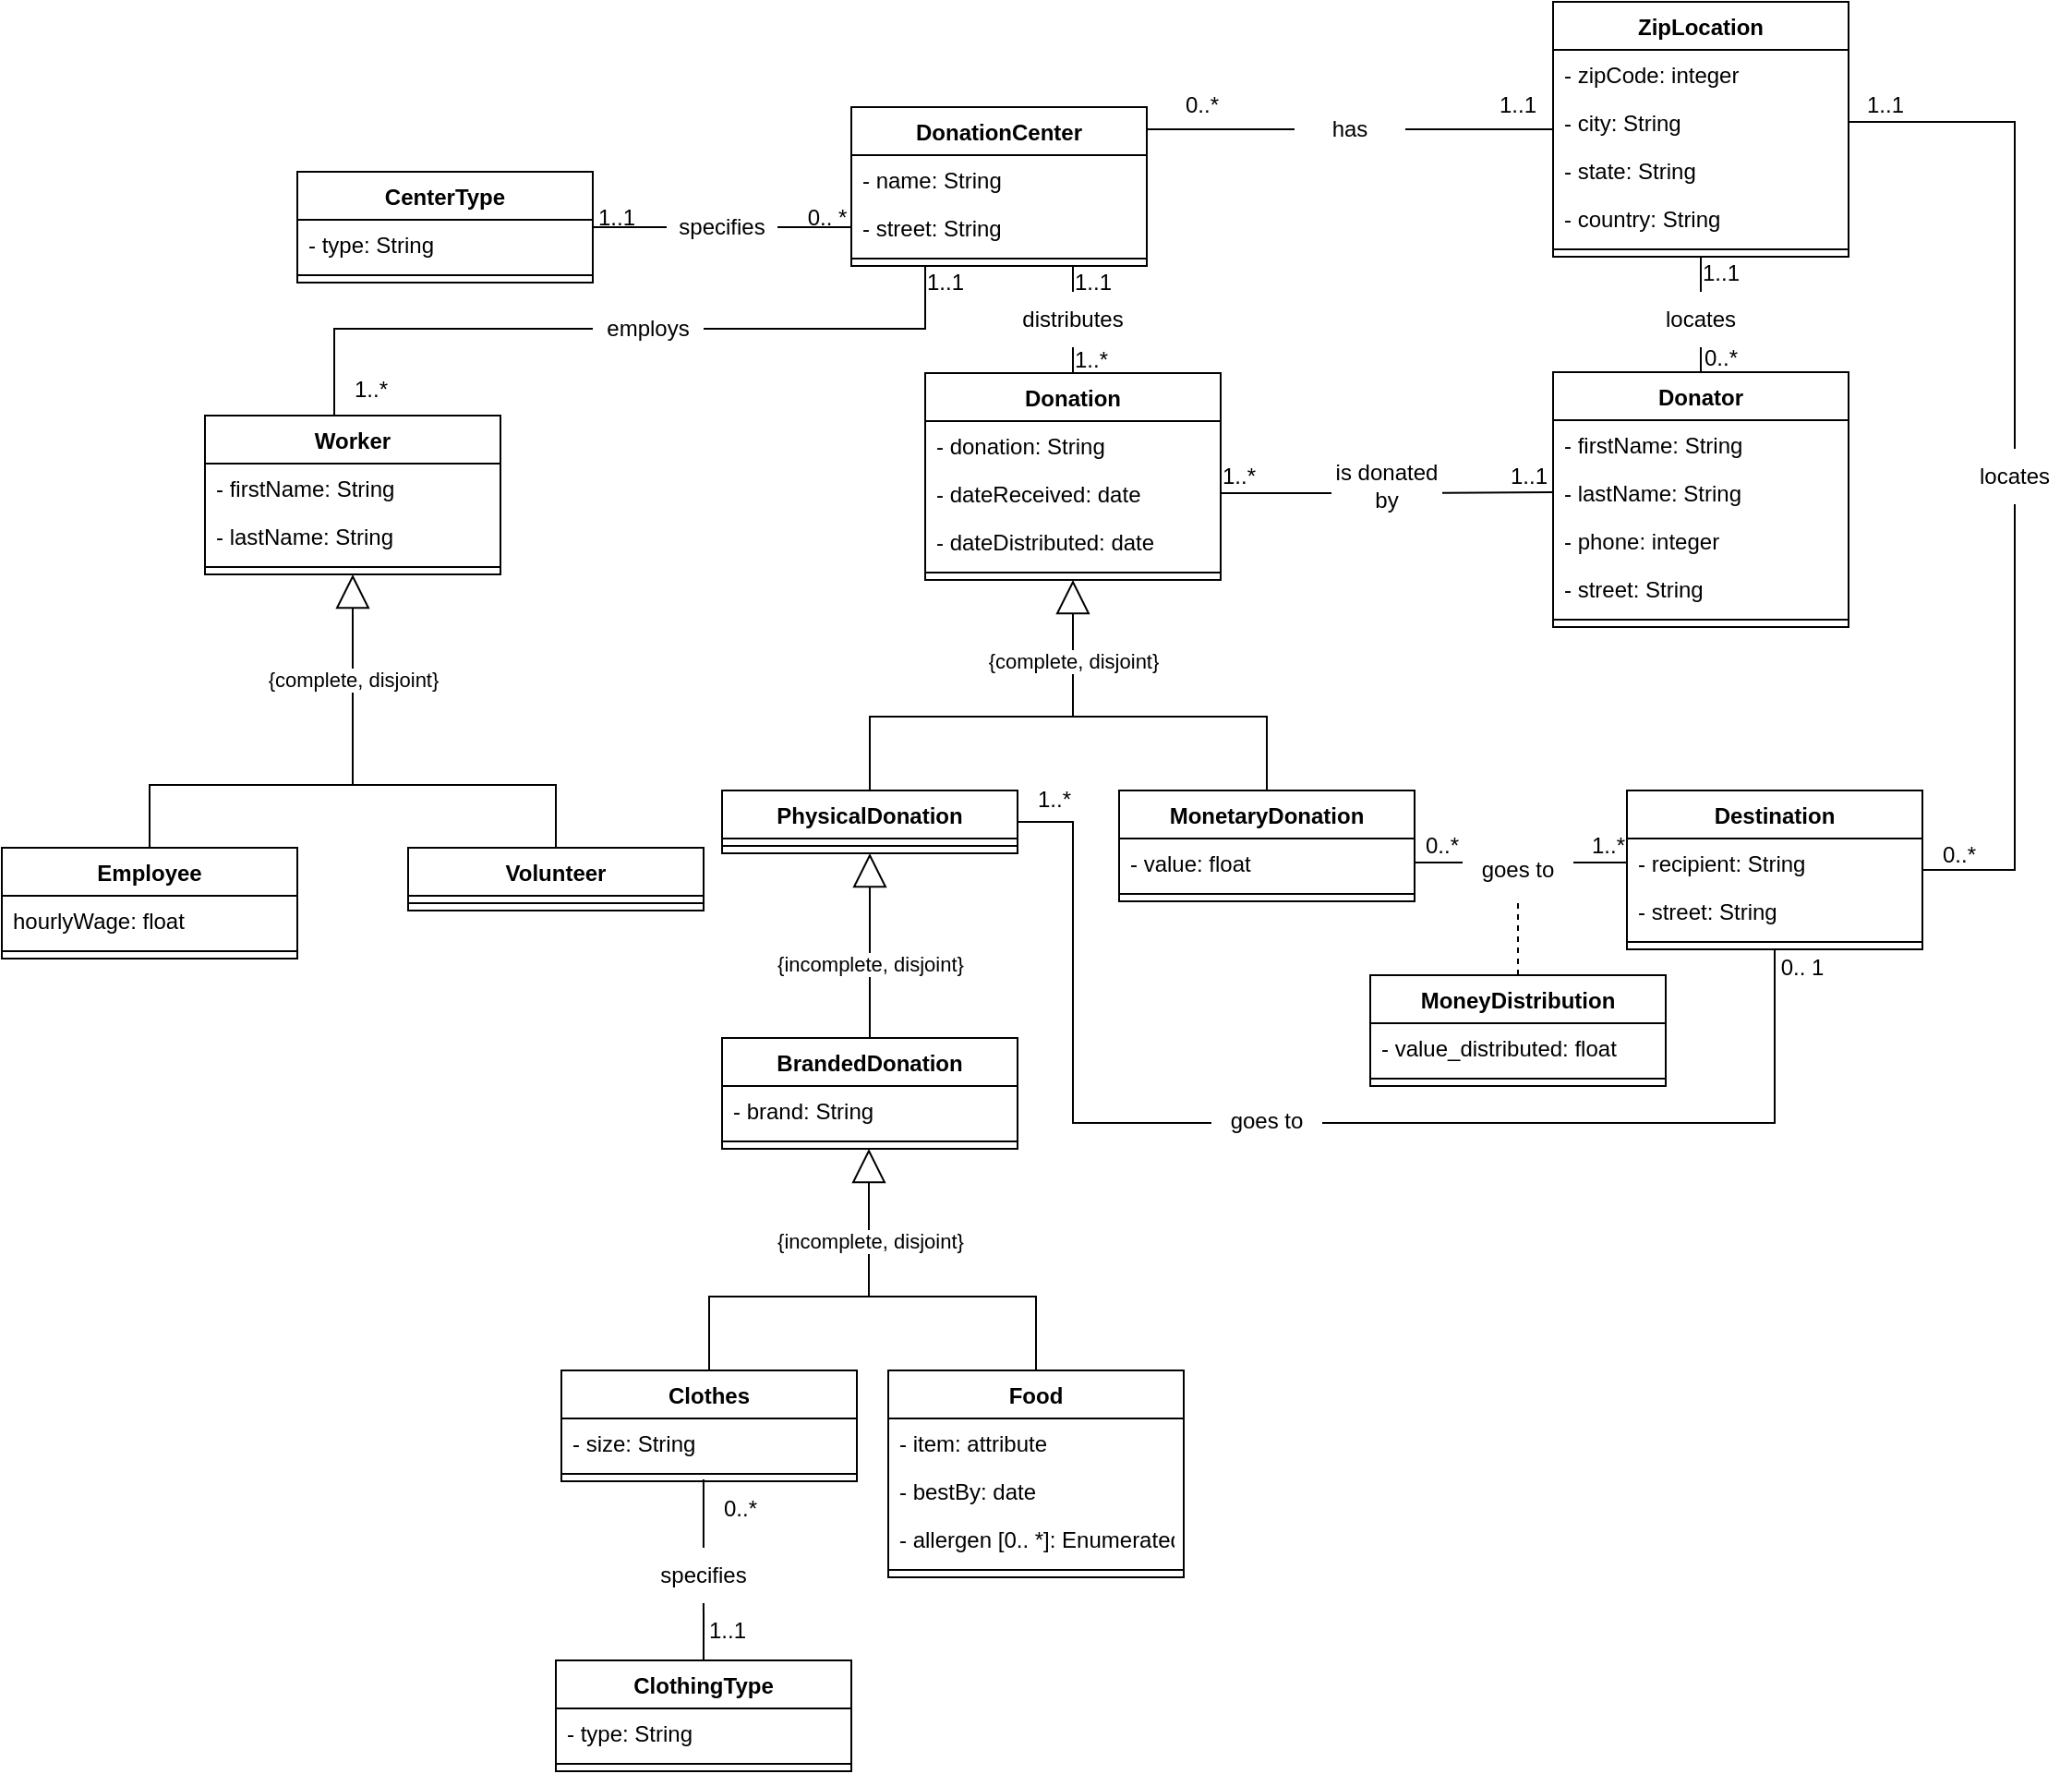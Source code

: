 <mxfile version="15.9.6" type="google" pages="2"><diagram id="ioDUDFvsNU85gLLyAeTF" name="UML"><mxGraphModel dx="2272" dy="737" grid="1" gridSize="10" guides="1" tooltips="1" connect="1" arrows="1" fold="1" page="1" pageScale="1" pageWidth="850" pageHeight="1100" math="0" shadow="0"><root><mxCell id="0"/><mxCell id="1" parent="0"/><mxCell id="1n-Q7yuMyILada50Z-PH-1" value="Destination" style="swimlane;fontStyle=1;align=center;verticalAlign=top;childLayout=stackLayout;horizontal=1;startSize=26;horizontalStack=0;resizeParent=1;resizeParentMax=0;resizeLast=0;collapsible=1;marginBottom=0;" parent="1" vertex="1"><mxGeometry x="700" y="720" width="160" height="86" as="geometry"/></mxCell><mxCell id="1n-Q7yuMyILada50Z-PH-2" value="- recipient: String" style="text;strokeColor=none;fillColor=none;align=left;verticalAlign=top;spacingLeft=4;spacingRight=4;overflow=hidden;rotatable=0;points=[[0,0.5],[1,0.5]];portConstraint=eastwest;" parent="1n-Q7yuMyILada50Z-PH-1" vertex="1"><mxGeometry y="26" width="160" height="26" as="geometry"/></mxCell><mxCell id="1n-Q7yuMyILada50Z-PH-98" value="- street: String" style="text;strokeColor=none;fillColor=none;align=left;verticalAlign=top;spacingLeft=4;spacingRight=4;overflow=hidden;rotatable=0;points=[[0,0.5],[1,0.5]];portConstraint=eastwest;" parent="1n-Q7yuMyILada50Z-PH-1" vertex="1"><mxGeometry y="52" width="160" height="26" as="geometry"/></mxCell><mxCell id="1n-Q7yuMyILada50Z-PH-3" value="" style="line;strokeWidth=1;fillColor=none;align=left;verticalAlign=middle;spacingTop=-1;spacingLeft=3;spacingRight=3;rotatable=0;labelPosition=right;points=[];portConstraint=eastwest;" parent="1n-Q7yuMyILada50Z-PH-1" vertex="1"><mxGeometry y="78" width="160" height="8" as="geometry"/></mxCell><mxCell id="1n-Q7yuMyILada50Z-PH-5" value="Donation" style="swimlane;fontStyle=1;align=center;verticalAlign=top;childLayout=stackLayout;horizontal=1;startSize=26;horizontalStack=0;resizeParent=1;resizeParentMax=0;resizeLast=0;collapsible=1;marginBottom=0;" parent="1" vertex="1"><mxGeometry x="320" y="494" width="160" height="112" as="geometry"/></mxCell><mxCell id="1n-Q7yuMyILada50Z-PH-65" value="- donation: String" style="text;strokeColor=none;fillColor=none;align=left;verticalAlign=top;spacingLeft=4;spacingRight=4;overflow=hidden;rotatable=0;points=[[0,0.5],[1,0.5]];portConstraint=eastwest;" parent="1n-Q7yuMyILada50Z-PH-5" vertex="1"><mxGeometry y="26" width="160" height="26" as="geometry"/></mxCell><mxCell id="1n-Q7yuMyILada50Z-PH-6" value="- dateReceived: date" style="text;strokeColor=none;fillColor=none;align=left;verticalAlign=top;spacingLeft=4;spacingRight=4;overflow=hidden;rotatable=0;points=[[0,0.5],[1,0.5]];portConstraint=eastwest;" parent="1n-Q7yuMyILada50Z-PH-5" vertex="1"><mxGeometry y="52" width="160" height="26" as="geometry"/></mxCell><mxCell id="1n-Q7yuMyILada50Z-PH-29" value="- dateDistributed: date" style="text;strokeColor=none;fillColor=none;align=left;verticalAlign=top;spacingLeft=4;spacingRight=4;overflow=hidden;rotatable=0;points=[[0,0.5],[1,0.5]];portConstraint=eastwest;" parent="1n-Q7yuMyILada50Z-PH-5" vertex="1"><mxGeometry y="78" width="160" height="26" as="geometry"/></mxCell><mxCell id="1n-Q7yuMyILada50Z-PH-7" value="" style="line;strokeWidth=1;fillColor=none;align=left;verticalAlign=middle;spacingTop=-1;spacingLeft=3;spacingRight=3;rotatable=0;labelPosition=right;points=[];portConstraint=eastwest;" parent="1n-Q7yuMyILada50Z-PH-5" vertex="1"><mxGeometry y="104" width="160" height="8" as="geometry"/></mxCell><mxCell id="1n-Q7yuMyILada50Z-PH-13" value="Donator" style="swimlane;fontStyle=1;align=center;verticalAlign=top;childLayout=stackLayout;horizontal=1;startSize=26;horizontalStack=0;resizeParent=1;resizeParentMax=0;resizeLast=0;collapsible=1;marginBottom=0;" parent="1" vertex="1"><mxGeometry x="660" y="493.5" width="160" height="138" as="geometry"/></mxCell><mxCell id="1n-Q7yuMyILada50Z-PH-14" value="- firstName: String" style="text;strokeColor=none;fillColor=none;align=left;verticalAlign=top;spacingLeft=4;spacingRight=4;overflow=hidden;rotatable=0;points=[[0,0.5],[1,0.5]];portConstraint=eastwest;" parent="1n-Q7yuMyILada50Z-PH-13" vertex="1"><mxGeometry y="26" width="160" height="26" as="geometry"/></mxCell><mxCell id="1n-Q7yuMyILada50Z-PH-17" value="- lastName: String" style="text;strokeColor=none;fillColor=none;align=left;verticalAlign=top;spacingLeft=4;spacingRight=4;overflow=hidden;rotatable=0;points=[[0,0.5],[1,0.5]];portConstraint=eastwest;" parent="1n-Q7yuMyILada50Z-PH-13" vertex="1"><mxGeometry y="52" width="160" height="26" as="geometry"/></mxCell><mxCell id="1n-Q7yuMyILada50Z-PH-18" value="- phone: integer" style="text;strokeColor=none;fillColor=none;align=left;verticalAlign=top;spacingLeft=4;spacingRight=4;overflow=hidden;rotatable=0;points=[[0,0.5],[1,0.5]];portConstraint=eastwest;" parent="1n-Q7yuMyILada50Z-PH-13" vertex="1"><mxGeometry y="78" width="160" height="26" as="geometry"/></mxCell><mxCell id="1n-Q7yuMyILada50Z-PH-19" value="- street: String" style="text;strokeColor=none;fillColor=none;align=left;verticalAlign=top;spacingLeft=4;spacingRight=4;overflow=hidden;rotatable=0;points=[[0,0.5],[1,0.5]];portConstraint=eastwest;" parent="1n-Q7yuMyILada50Z-PH-13" vertex="1"><mxGeometry y="104" width="160" height="26" as="geometry"/></mxCell><mxCell id="1n-Q7yuMyILada50Z-PH-15" value="" style="line;strokeWidth=1;fillColor=none;align=left;verticalAlign=middle;spacingTop=-1;spacingLeft=3;spacingRight=3;rotatable=0;labelPosition=right;points=[];portConstraint=eastwest;" parent="1n-Q7yuMyILada50Z-PH-13" vertex="1"><mxGeometry y="130" width="160" height="8" as="geometry"/></mxCell><mxCell id="1n-Q7yuMyILada50Z-PH-30" value="DonationCenter" style="swimlane;fontStyle=1;align=center;verticalAlign=top;childLayout=stackLayout;horizontal=1;startSize=26;horizontalStack=0;resizeParent=1;resizeParentMax=0;resizeLast=0;collapsible=1;marginBottom=0;" parent="1" vertex="1"><mxGeometry x="280" y="350" width="160" height="86" as="geometry"/></mxCell><mxCell id="1n-Q7yuMyILada50Z-PH-50" value="- name: String" style="text;strokeColor=none;fillColor=none;align=left;verticalAlign=top;spacingLeft=4;spacingRight=4;overflow=hidden;rotatable=0;points=[[0,0.5],[1,0.5]];portConstraint=eastwest;" parent="1n-Q7yuMyILada50Z-PH-30" vertex="1"><mxGeometry y="26" width="160" height="26" as="geometry"/></mxCell><mxCell id="1n-Q7yuMyILada50Z-PH-31" value="- street: String" style="text;strokeColor=none;fillColor=none;align=left;verticalAlign=top;spacingLeft=4;spacingRight=4;overflow=hidden;rotatable=0;points=[[0,0.5],[1,0.5]];portConstraint=eastwest;" parent="1n-Q7yuMyILada50Z-PH-30" vertex="1"><mxGeometry y="52" width="160" height="26" as="geometry"/></mxCell><mxCell id="1n-Q7yuMyILada50Z-PH-32" value="" style="line;strokeWidth=1;fillColor=none;align=left;verticalAlign=middle;spacingTop=-1;spacingLeft=3;spacingRight=3;rotatable=0;labelPosition=right;points=[];portConstraint=eastwest;" parent="1n-Q7yuMyILada50Z-PH-30" vertex="1"><mxGeometry y="78" width="160" height="8" as="geometry"/></mxCell><mxCell id="1n-Q7yuMyILada50Z-PH-38" value="ZipLocation" style="swimlane;fontStyle=1;align=center;verticalAlign=top;childLayout=stackLayout;horizontal=1;startSize=26;horizontalStack=0;resizeParent=1;resizeParentMax=0;resizeLast=0;collapsible=1;marginBottom=0;" parent="1" vertex="1"><mxGeometry x="660" y="293" width="160" height="138" as="geometry"/></mxCell><mxCell id="1n-Q7yuMyILada50Z-PH-39" value="- zipCode: integer" style="text;strokeColor=none;fillColor=none;align=left;verticalAlign=top;spacingLeft=4;spacingRight=4;overflow=hidden;rotatable=0;points=[[0,0.5],[1,0.5]];portConstraint=eastwest;" parent="1n-Q7yuMyILada50Z-PH-38" vertex="1"><mxGeometry y="26" width="160" height="26" as="geometry"/></mxCell><mxCell id="1n-Q7yuMyILada50Z-PH-42" value="- city: String" style="text;strokeColor=none;fillColor=none;align=left;verticalAlign=top;spacingLeft=4;spacingRight=4;overflow=hidden;rotatable=0;points=[[0,0.5],[1,0.5]];portConstraint=eastwest;" parent="1n-Q7yuMyILada50Z-PH-38" vertex="1"><mxGeometry y="52" width="160" height="26" as="geometry"/></mxCell><mxCell id="1n-Q7yuMyILada50Z-PH-43" value="- state: String" style="text;strokeColor=none;fillColor=none;align=left;verticalAlign=top;spacingLeft=4;spacingRight=4;overflow=hidden;rotatable=0;points=[[0,0.5],[1,0.5]];portConstraint=eastwest;" parent="1n-Q7yuMyILada50Z-PH-38" vertex="1"><mxGeometry y="78" width="160" height="26" as="geometry"/></mxCell><mxCell id="1n-Q7yuMyILada50Z-PH-44" value="- country: String" style="text;strokeColor=none;fillColor=none;align=left;verticalAlign=top;spacingLeft=4;spacingRight=4;overflow=hidden;rotatable=0;points=[[0,0.5],[1,0.5]];portConstraint=eastwest;" parent="1n-Q7yuMyILada50Z-PH-38" vertex="1"><mxGeometry y="104" width="160" height="26" as="geometry"/></mxCell><mxCell id="1n-Q7yuMyILada50Z-PH-40" value="" style="line;strokeWidth=1;fillColor=none;align=left;verticalAlign=middle;spacingTop=-1;spacingLeft=3;spacingRight=3;rotatable=0;labelPosition=right;points=[];portConstraint=eastwest;" parent="1n-Q7yuMyILada50Z-PH-38" vertex="1"><mxGeometry y="130" width="160" height="8" as="geometry"/></mxCell><mxCell id="1n-Q7yuMyILada50Z-PH-52" value="CenterType" style="swimlane;fontStyle=1;align=center;verticalAlign=top;childLayout=stackLayout;horizontal=1;startSize=26;horizontalStack=0;resizeParent=1;resizeParentMax=0;resizeLast=0;collapsible=1;marginBottom=0;" parent="1" vertex="1"><mxGeometry x="-20" y="385" width="160" height="60" as="geometry"/></mxCell><mxCell id="1n-Q7yuMyILada50Z-PH-53" value="- type: String" style="text;strokeColor=none;fillColor=none;align=left;verticalAlign=top;spacingLeft=4;spacingRight=4;overflow=hidden;rotatable=0;points=[[0,0.5],[1,0.5]];portConstraint=eastwest;" parent="1n-Q7yuMyILada50Z-PH-52" vertex="1"><mxGeometry y="26" width="160" height="26" as="geometry"/></mxCell><mxCell id="1n-Q7yuMyILada50Z-PH-54" value="" style="line;strokeWidth=1;fillColor=none;align=left;verticalAlign=middle;spacingTop=-1;spacingLeft=3;spacingRight=3;rotatable=0;labelPosition=right;points=[];portConstraint=eastwest;" parent="1n-Q7yuMyILada50Z-PH-52" vertex="1"><mxGeometry y="52" width="160" height="8" as="geometry"/></mxCell><mxCell id="1n-Q7yuMyILada50Z-PH-61" value="MonetaryDonation" style="swimlane;fontStyle=1;align=center;verticalAlign=top;childLayout=stackLayout;horizontal=1;startSize=26;horizontalStack=0;resizeParent=1;resizeParentMax=0;resizeLast=0;collapsible=1;marginBottom=0;" parent="1" vertex="1"><mxGeometry x="425" y="720" width="160" height="60" as="geometry"/></mxCell><mxCell id="1n-Q7yuMyILada50Z-PH-62" value="- value: float" style="text;strokeColor=none;fillColor=none;align=left;verticalAlign=top;spacingLeft=4;spacingRight=4;overflow=hidden;rotatable=0;points=[[0,0.5],[1,0.5]];portConstraint=eastwest;" parent="1n-Q7yuMyILada50Z-PH-61" vertex="1"><mxGeometry y="26" width="160" height="26" as="geometry"/></mxCell><mxCell id="1n-Q7yuMyILada50Z-PH-63" value="" style="line;strokeWidth=1;fillColor=none;align=left;verticalAlign=middle;spacingTop=-1;spacingLeft=3;spacingRight=3;rotatable=0;labelPosition=right;points=[];portConstraint=eastwest;" parent="1n-Q7yuMyILada50Z-PH-61" vertex="1"><mxGeometry y="52" width="160" height="8" as="geometry"/></mxCell><mxCell id="1n-Q7yuMyILada50Z-PH-71" value="" style="endArrow=none;html=1;edgeStyle=orthogonalEdgeStyle;rounded=0;exitX=1;exitY=0.5;exitDx=0;exitDy=0;entryX=1;entryY=0.5;entryDx=0;entryDy=0;" parent="1" source="1n-Q7yuMyILada50Z-PH-1" target="1n-Q7yuMyILada50Z-PH-42" edge="1"><mxGeometry relative="1" as="geometry"><mxPoint x="660" y="870" as="sourcePoint"/><mxPoint x="840" y="870" as="targetPoint"/><Array as="points"><mxPoint x="910" y="763"/><mxPoint x="910" y="358"/></Array></mxGeometry></mxCell><mxCell id="1n-Q7yuMyILada50Z-PH-74" value="" style="endArrow=none;html=1;edgeStyle=orthogonalEdgeStyle;rounded=0;exitX=0.5;exitY=1;exitDx=0;exitDy=0;entryX=0.5;entryY=0;entryDx=0;entryDy=0;" parent="1" source="1n-Q7yuMyILada50Z-PH-38" target="1n-Q7yuMyILada50Z-PH-13" edge="1"><mxGeometry relative="1" as="geometry"><mxPoint x="250" y="653" as="sourcePoint"/><mxPoint x="410" y="653" as="targetPoint"/></mxGeometry></mxCell><mxCell id="1n-Q7yuMyILada50Z-PH-77" value="" style="endArrow=none;html=1;edgeStyle=orthogonalEdgeStyle;rounded=0;exitX=1;exitY=0.5;exitDx=0;exitDy=0;entryX=0;entryY=0.5;entryDx=0;entryDy=0;" parent="1" source="1n-Q7yuMyILada50Z-PH-52" edge="1"><mxGeometry relative="1" as="geometry"><mxPoint x="140" y="500" as="sourcePoint"/><mxPoint x="280" y="415" as="targetPoint"/></mxGeometry></mxCell><mxCell id="1n-Q7yuMyILada50Z-PH-81" value="" style="endArrow=none;html=1;edgeStyle=orthogonalEdgeStyle;rounded=0;exitX=0.75;exitY=1;exitDx=0;exitDy=0;entryX=0.5;entryY=0;entryDx=0;entryDy=0;" parent="1" source="1n-Q7yuMyILada50Z-PH-30" target="1n-Q7yuMyILada50Z-PH-5" edge="1"><mxGeometry relative="1" as="geometry"><mxPoint x="80" y="520" as="sourcePoint"/><mxPoint x="240" y="520" as="targetPoint"/></mxGeometry></mxCell><mxCell id="1n-Q7yuMyILada50Z-PH-84" value="" style="endArrow=none;html=1;edgeStyle=orthogonalEdgeStyle;rounded=0;entryX=0;entryY=0.5;entryDx=0;entryDy=0;exitX=1;exitY=0.25;exitDx=0;exitDy=0;" parent="1" source="1n-Q7yuMyILada50Z-PH-30" target="1n-Q7yuMyILada50Z-PH-38" edge="1"><mxGeometry relative="1" as="geometry"><mxPoint x="440" y="380" as="sourcePoint"/><mxPoint x="250" y="690" as="targetPoint"/><Array as="points"><mxPoint x="440" y="362"/></Array></mxGeometry></mxCell><mxCell id="JcGoZknKvWOqg792nIZJ-28" value="" style="group" parent="1" vertex="1" connectable="0"><mxGeometry x="-180" y="517" width="380" height="268" as="geometry"/></mxCell><mxCell id="JcGoZknKvWOqg792nIZJ-5" value="Worker" style="swimlane;fontStyle=1;align=center;verticalAlign=top;childLayout=stackLayout;horizontal=1;startSize=26;horizontalStack=0;resizeParent=1;resizeParentMax=0;resizeLast=0;collapsible=1;marginBottom=0;" parent="JcGoZknKvWOqg792nIZJ-28" vertex="1"><mxGeometry x="110" width="160" height="86" as="geometry"/></mxCell><mxCell id="JcGoZknKvWOqg792nIZJ-6" value="- firstName: String" style="text;strokeColor=none;fillColor=none;align=left;verticalAlign=top;spacingLeft=4;spacingRight=4;overflow=hidden;rotatable=0;points=[[0,0.5],[1,0.5]];portConstraint=eastwest;" parent="JcGoZknKvWOqg792nIZJ-5" vertex="1"><mxGeometry y="26" width="160" height="26" as="geometry"/></mxCell><mxCell id="JcGoZknKvWOqg792nIZJ-8" value="- lastName: String" style="text;strokeColor=none;fillColor=none;align=left;verticalAlign=top;spacingLeft=4;spacingRight=4;overflow=hidden;rotatable=0;points=[[0,0.5],[1,0.5]];portConstraint=eastwest;" parent="JcGoZknKvWOqg792nIZJ-5" vertex="1"><mxGeometry y="52" width="160" height="26" as="geometry"/></mxCell><mxCell id="JcGoZknKvWOqg792nIZJ-7" value="" style="line;strokeWidth=1;fillColor=none;align=left;verticalAlign=middle;spacingTop=-1;spacingLeft=3;spacingRight=3;rotatable=0;labelPosition=right;points=[];portConstraint=eastwest;" parent="JcGoZknKvWOqg792nIZJ-5" vertex="1"><mxGeometry y="78" width="160" height="8" as="geometry"/></mxCell><mxCell id="JcGoZknKvWOqg792nIZJ-10" value="Employee" style="swimlane;fontStyle=1;align=center;verticalAlign=top;childLayout=stackLayout;horizontal=1;startSize=26;horizontalStack=0;resizeParent=1;resizeParentMax=0;resizeLast=0;collapsible=1;marginBottom=0;" parent="JcGoZknKvWOqg792nIZJ-28" vertex="1"><mxGeometry y="234" width="160" height="60" as="geometry"/></mxCell><mxCell id="JcGoZknKvWOqg792nIZJ-29" value="hourlyWage: float" style="text;strokeColor=none;fillColor=none;align=left;verticalAlign=top;spacingLeft=4;spacingRight=4;overflow=hidden;rotatable=0;points=[[0,0.5],[1,0.5]];portConstraint=eastwest;" parent="JcGoZknKvWOqg792nIZJ-10" vertex="1"><mxGeometry y="26" width="160" height="26" as="geometry"/></mxCell><mxCell id="JcGoZknKvWOqg792nIZJ-13" value="" style="line;strokeWidth=1;fillColor=none;align=left;verticalAlign=middle;spacingTop=-1;spacingLeft=3;spacingRight=3;rotatable=0;labelPosition=right;points=[];portConstraint=eastwest;" parent="JcGoZknKvWOqg792nIZJ-10" vertex="1"><mxGeometry y="52" width="160" height="8" as="geometry"/></mxCell><mxCell id="JcGoZknKvWOqg792nIZJ-14" value="Volunteer" style="swimlane;fontStyle=1;align=center;verticalAlign=top;childLayout=stackLayout;horizontal=1;startSize=26;horizontalStack=0;resizeParent=1;resizeParentMax=0;resizeLast=0;collapsible=1;marginBottom=0;" parent="JcGoZknKvWOqg792nIZJ-28" vertex="1"><mxGeometry x="220" y="234" width="160" height="34" as="geometry"/></mxCell><mxCell id="JcGoZknKvWOqg792nIZJ-17" value="" style="line;strokeWidth=1;fillColor=none;align=left;verticalAlign=middle;spacingTop=-1;spacingLeft=3;spacingRight=3;rotatable=0;labelPosition=right;points=[];portConstraint=eastwest;" parent="JcGoZknKvWOqg792nIZJ-14" vertex="1"><mxGeometry y="26" width="160" height="8" as="geometry"/></mxCell><mxCell id="JcGoZknKvWOqg792nIZJ-24" value="{complete, disjoint}" style="endArrow=block;endSize=16;endFill=0;html=1;rounded=0;entryX=0.5;entryY=1;entryDx=0;entryDy=0;" parent="JcGoZknKvWOqg792nIZJ-28" target="JcGoZknKvWOqg792nIZJ-5" edge="1"><mxGeometry width="160" relative="1" as="geometry"><mxPoint x="190" y="200" as="sourcePoint"/><mxPoint x="300" y="230" as="targetPoint"/></mxGeometry></mxCell><mxCell id="JcGoZknKvWOqg792nIZJ-25" value="" style="endArrow=none;html=1;edgeStyle=orthogonalEdgeStyle;rounded=0;entryX=0.5;entryY=0;entryDx=0;entryDy=0;" parent="JcGoZknKvWOqg792nIZJ-28" target="JcGoZknKvWOqg792nIZJ-14" edge="1"><mxGeometry relative="1" as="geometry"><mxPoint x="80" y="234" as="sourcePoint"/><mxPoint x="410" y="170" as="targetPoint"/><Array as="points"><mxPoint x="80" y="200"/><mxPoint x="300" y="200"/></Array></mxGeometry></mxCell><mxCell id="1n-Q7yuMyILada50Z-PH-91" value="{complete, disjoint}" style="endArrow=block;endSize=16;endFill=0;html=1;rounded=0;entryX=0.5;entryY=1;entryDx=0;entryDy=0;" parent="1" target="1n-Q7yuMyILada50Z-PH-5" edge="1"><mxGeometry x="-0.189" width="160" relative="1" as="geometry"><mxPoint x="400" y="680" as="sourcePoint"/><mxPoint x="390" y="610" as="targetPoint"/><mxPoint as="offset"/></mxGeometry></mxCell><mxCell id="1n-Q7yuMyILada50Z-PH-92" value="" style="endArrow=none;html=1;edgeStyle=orthogonalEdgeStyle;rounded=0;exitX=0.5;exitY=0;exitDx=0;exitDy=0;entryX=0.5;entryY=0;entryDx=0;entryDy=0;" parent="1" source="1n-Q7yuMyILada50Z-PH-112" target="1n-Q7yuMyILada50Z-PH-61" edge="1"><mxGeometry relative="1" as="geometry"><mxPoint x="290" y="700" as="sourcePoint"/><mxPoint x="510" y="700" as="targetPoint"/><Array as="points"><mxPoint x="290" y="733"/><mxPoint x="290" y="680"/><mxPoint x="505" y="680"/></Array></mxGeometry></mxCell><mxCell id="JcGoZknKvWOqg792nIZJ-31" value="" style="endArrow=none;html=1;edgeStyle=orthogonalEdgeStyle;rounded=0;exitX=0.25;exitY=1;exitDx=0;exitDy=0;entryX=0.5;entryY=0;entryDx=0;entryDy=0;" parent="1" source="1n-Q7yuMyILada50Z-PH-30" target="JcGoZknKvWOqg792nIZJ-5" edge="1"><mxGeometry relative="1" as="geometry"><mxPoint x="110" y="510" as="sourcePoint"/><mxPoint x="270" y="510" as="targetPoint"/><Array as="points"><mxPoint x="320" y="470"/><mxPoint y="470"/></Array></mxGeometry></mxCell><mxCell id="JcGoZknKvWOqg792nIZJ-34" value="0.. *" style="text;html=1;strokeColor=none;fillColor=none;align=center;verticalAlign=middle;whiteSpace=wrap;rounded=0;" parent="1" vertex="1"><mxGeometry x="237" y="395" width="60" height="30" as="geometry"/></mxCell><mxCell id="JcGoZknKvWOqg792nIZJ-35" value="1..1" style="text;html=1;strokeColor=none;fillColor=none;align=center;verticalAlign=middle;whiteSpace=wrap;rounded=0;" parent="1" vertex="1"><mxGeometry x="123" y="395" width="60" height="30" as="geometry"/></mxCell><mxCell id="JcGoZknKvWOqg792nIZJ-37" value="0..*" style="text;html=1;strokeColor=none;fillColor=none;align=center;verticalAlign=middle;whiteSpace=wrap;rounded=0;" parent="1" vertex="1"><mxGeometry x="440" y="334" width="60" height="30" as="geometry"/></mxCell><mxCell id="JcGoZknKvWOqg792nIZJ-38" value="1..1" style="text;html=1;strokeColor=none;fillColor=none;align=center;verticalAlign=middle;whiteSpace=wrap;rounded=0;" parent="1" vertex="1"><mxGeometry x="611" y="334" width="60" height="30" as="geometry"/></mxCell><mxCell id="JcGoZknKvWOqg792nIZJ-41" value="0..*" style="text;html=1;strokeColor=none;fillColor=none;align=center;verticalAlign=middle;whiteSpace=wrap;rounded=0;" parent="1" vertex="1"><mxGeometry x="721" y="471" width="60" height="30" as="geometry"/></mxCell><mxCell id="JcGoZknKvWOqg792nIZJ-42" value="1..1" style="text;html=1;strokeColor=none;fillColor=none;align=center;verticalAlign=middle;whiteSpace=wrap;rounded=0;" parent="1" vertex="1"><mxGeometry x="721" y="425" width="60" height="30" as="geometry"/></mxCell><mxCell id="JcGoZknKvWOqg792nIZJ-43" value="1..1" style="text;html=1;strokeColor=none;fillColor=none;align=center;verticalAlign=middle;whiteSpace=wrap;rounded=0;" parent="1" vertex="1"><mxGeometry x="810" y="334" width="60" height="30" as="geometry"/></mxCell><mxCell id="JcGoZknKvWOqg792nIZJ-44" value="0..*" style="text;html=1;strokeColor=none;fillColor=none;align=center;verticalAlign=middle;whiteSpace=wrap;rounded=0;" parent="1" vertex="1"><mxGeometry x="850" y="740" width="60" height="30" as="geometry"/></mxCell><mxCell id="JcGoZknKvWOqg792nIZJ-46" value="0..*" style="text;html=1;strokeColor=none;fillColor=none;align=center;verticalAlign=middle;whiteSpace=wrap;rounded=0;" parent="1" vertex="1"><mxGeometry x="570" y="735" width="60" height="30" as="geometry"/></mxCell><mxCell id="JcGoZknKvWOqg792nIZJ-48" value="1..*" style="text;html=1;strokeColor=none;fillColor=none;align=center;verticalAlign=middle;whiteSpace=wrap;rounded=0;" parent="1" vertex="1"><mxGeometry x="-10" y="488" width="60" height="30" as="geometry"/></mxCell><mxCell id="JcGoZknKvWOqg792nIZJ-49" value="1..1" style="text;html=1;strokeColor=none;fillColor=none;align=center;verticalAlign=middle;whiteSpace=wrap;rounded=0;" parent="1" vertex="1"><mxGeometry x="301" y="430" width="60" height="30" as="geometry"/></mxCell><mxCell id="JcGoZknKvWOqg792nIZJ-50" value="1..*" style="text;html=1;strokeColor=none;fillColor=none;align=center;verticalAlign=middle;whiteSpace=wrap;rounded=0;" parent="1" vertex="1"><mxGeometry x="380" y="472" width="60" height="30" as="geometry"/></mxCell><mxCell id="JcGoZknKvWOqg792nIZJ-51" value="1..1" style="text;html=1;strokeColor=none;fillColor=none;align=center;verticalAlign=middle;whiteSpace=wrap;rounded=0;" parent="1" vertex="1"><mxGeometry x="381" y="430" width="60" height="30" as="geometry"/></mxCell><mxCell id="1n-Q7yuMyILada50Z-PH-104" value="" style="endArrow=none;html=1;edgeStyle=orthogonalEdgeStyle;rounded=0;exitX=1;exitY=0.5;exitDx=0;exitDy=0;entryX=0;entryY=0.5;entryDx=0;entryDy=0;" parent="1" source="1n-Q7yuMyILada50Z-PH-62" target="1n-Q7yuMyILada50Z-PH-2" edge="1"><mxGeometry relative="1" as="geometry"><mxPoint x="420" y="640" as="sourcePoint"/><mxPoint x="660" y="759" as="targetPoint"/></mxGeometry></mxCell><mxCell id="1n-Q7yuMyILada50Z-PH-9" value="Food" style="swimlane;fontStyle=1;align=center;verticalAlign=top;childLayout=stackLayout;horizontal=1;startSize=26;horizontalStack=0;resizeParent=1;resizeParentMax=0;resizeLast=0;collapsible=1;marginBottom=0;" parent="1" vertex="1"><mxGeometry x="300" y="1034" width="160" height="112" as="geometry"/></mxCell><mxCell id="JcGoZknKvWOqg792nIZJ-19" value="- item: attribute" style="text;strokeColor=none;fillColor=none;align=left;verticalAlign=top;spacingLeft=4;spacingRight=4;overflow=hidden;rotatable=0;points=[[0,0.5],[1,0.5]];portConstraint=eastwest;" parent="1n-Q7yuMyILada50Z-PH-9" vertex="1"><mxGeometry y="26" width="160" height="26" as="geometry"/></mxCell><mxCell id="1n-Q7yuMyILada50Z-PH-10" value="- bestBy: date" style="text;strokeColor=none;fillColor=none;align=left;verticalAlign=top;spacingLeft=4;spacingRight=4;overflow=hidden;rotatable=0;points=[[0,0.5],[1,0.5]];portConstraint=eastwest;" parent="1n-Q7yuMyILada50Z-PH-9" vertex="1"><mxGeometry y="52" width="160" height="26" as="geometry"/></mxCell><mxCell id="LkemcWNl3iipJ9pVFIfr-13" value="- allergen [0.. *]: Enumerated" style="text;strokeColor=none;fillColor=none;align=left;verticalAlign=top;spacingLeft=4;spacingRight=4;overflow=hidden;rotatable=0;points=[[0,0.5],[1,0.5]];portConstraint=eastwest;" vertex="1" parent="1n-Q7yuMyILada50Z-PH-9"><mxGeometry y="78" width="160" height="26" as="geometry"/></mxCell><mxCell id="1n-Q7yuMyILada50Z-PH-11" value="" style="line;strokeWidth=1;fillColor=none;align=left;verticalAlign=middle;spacingTop=-1;spacingLeft=3;spacingRight=3;rotatable=0;labelPosition=right;points=[];portConstraint=eastwest;" parent="1n-Q7yuMyILada50Z-PH-9" vertex="1"><mxGeometry y="104" width="160" height="8" as="geometry"/></mxCell><mxCell id="1n-Q7yuMyILada50Z-PH-67" value="BrandedDonation" style="swimlane;fontStyle=1;align=center;verticalAlign=top;childLayout=stackLayout;horizontal=1;startSize=26;horizontalStack=0;resizeParent=1;resizeParentMax=0;resizeLast=0;collapsible=1;marginBottom=0;" parent="1" vertex="1"><mxGeometry x="210" y="854" width="160" height="60" as="geometry"/></mxCell><mxCell id="1n-Q7yuMyILada50Z-PH-68" value="- brand: String" style="text;strokeColor=none;fillColor=none;align=left;verticalAlign=top;spacingLeft=4;spacingRight=4;overflow=hidden;rotatable=0;points=[[0,0.5],[1,0.5]];portConstraint=eastwest;" parent="1n-Q7yuMyILada50Z-PH-67" vertex="1"><mxGeometry y="26" width="160" height="26" as="geometry"/></mxCell><mxCell id="1n-Q7yuMyILada50Z-PH-69" value="" style="line;strokeWidth=1;fillColor=none;align=left;verticalAlign=middle;spacingTop=-1;spacingLeft=3;spacingRight=3;rotatable=0;labelPosition=right;points=[];portConstraint=eastwest;" parent="1n-Q7yuMyILada50Z-PH-67" vertex="1"><mxGeometry y="52" width="160" height="8" as="geometry"/></mxCell><mxCell id="1n-Q7yuMyILada50Z-PH-88" value="{incomplete, disjoint}" style="endArrow=block;endSize=16;endFill=0;html=1;rounded=0;" parent="1" edge="1"><mxGeometry x="-0.25" width="160" relative="1" as="geometry"><mxPoint x="289.5" y="994" as="sourcePoint"/><mxPoint x="289.5" y="914" as="targetPoint"/><mxPoint as="offset"/></mxGeometry></mxCell><mxCell id="1n-Q7yuMyILada50Z-PH-89" value="" style="endArrow=none;html=1;edgeStyle=orthogonalEdgeStyle;rounded=0;exitX=0.5;exitY=0;exitDx=0;exitDy=0;" parent="1" source="1n-Q7yuMyILada50Z-PH-45" edge="1"><mxGeometry relative="1" as="geometry"><mxPoint x="200" y="1024" as="sourcePoint"/><mxPoint x="380" y="1034" as="targetPoint"/><Array as="points"><mxPoint x="203" y="994"/><mxPoint x="380" y="994"/></Array></mxGeometry></mxCell><mxCell id="1n-Q7yuMyILada50Z-PH-107" value="&lt;br&gt;&lt;br&gt;&lt;br&gt;&lt;br&gt;" style="endArrow=none;dashed=1;html=1;rounded=0;" parent="1" edge="1"><mxGeometry width="50" height="50" relative="1" as="geometry"><mxPoint x="641" y="820" as="sourcePoint"/><mxPoint x="641" y="760" as="targetPoint"/><Array as="points"><mxPoint x="641" y="790"/></Array></mxGeometry></mxCell><mxCell id="1n-Q7yuMyILada50Z-PH-108" value="MoneyDistribution" style="swimlane;fontStyle=1;align=center;verticalAlign=top;childLayout=stackLayout;horizontal=1;startSize=26;horizontalStack=0;resizeParent=1;resizeParentMax=0;resizeLast=0;collapsible=1;marginBottom=0;" parent="1" vertex="1"><mxGeometry x="561" y="820" width="160" height="60" as="geometry"/></mxCell><mxCell id="DXxUkn2H2sq1FaizDcTj-2" value="- value_distributed: float" style="text;strokeColor=none;fillColor=none;align=left;verticalAlign=top;spacingLeft=4;spacingRight=4;overflow=hidden;rotatable=0;points=[[0,0.5],[1,0.5]];portConstraint=eastwest;" vertex="1" parent="1n-Q7yuMyILada50Z-PH-108"><mxGeometry y="26" width="160" height="26" as="geometry"/></mxCell><mxCell id="1n-Q7yuMyILada50Z-PH-110" value="" style="line;strokeWidth=1;fillColor=none;align=left;verticalAlign=middle;spacingTop=-1;spacingLeft=3;spacingRight=3;rotatable=0;labelPosition=right;points=[];portConstraint=eastwest;" parent="1n-Q7yuMyILada50Z-PH-108" vertex="1"><mxGeometry y="52" width="160" height="8" as="geometry"/></mxCell><mxCell id="1n-Q7yuMyILada50Z-PH-45" value="Clothes" style="swimlane;fontStyle=1;align=center;verticalAlign=top;childLayout=stackLayout;horizontal=1;startSize=26;horizontalStack=0;resizeParent=1;resizeParentMax=0;resizeLast=0;collapsible=1;marginBottom=0;" parent="1" vertex="1"><mxGeometry x="123" y="1034" width="160" height="60" as="geometry"/></mxCell><mxCell id="1n-Q7yuMyILada50Z-PH-46" value="- size: String" style="text;strokeColor=none;fillColor=none;align=left;verticalAlign=top;spacingLeft=4;spacingRight=4;overflow=hidden;rotatable=0;points=[[0,0.5],[1,0.5]];portConstraint=eastwest;" parent="1n-Q7yuMyILada50Z-PH-45" vertex="1"><mxGeometry y="26" width="160" height="26" as="geometry"/></mxCell><mxCell id="1n-Q7yuMyILada50Z-PH-47" value="" style="line;strokeWidth=1;fillColor=none;align=left;verticalAlign=middle;spacingTop=-1;spacingLeft=3;spacingRight=3;rotatable=0;labelPosition=right;points=[];portConstraint=eastwest;" parent="1n-Q7yuMyILada50Z-PH-45" vertex="1"><mxGeometry y="52" width="160" height="8" as="geometry"/></mxCell><mxCell id="1n-Q7yuMyILada50Z-PH-57" value="ClothingType" style="swimlane;fontStyle=1;align=center;verticalAlign=top;childLayout=stackLayout;horizontal=1;startSize=26;horizontalStack=0;resizeParent=1;resizeParentMax=0;resizeLast=0;collapsible=1;marginBottom=0;" parent="1" vertex="1"><mxGeometry x="120" y="1191" width="160" height="60" as="geometry"/></mxCell><mxCell id="1n-Q7yuMyILada50Z-PH-58" value="- type: String" style="text;strokeColor=none;fillColor=none;align=left;verticalAlign=top;spacingLeft=4;spacingRight=4;overflow=hidden;rotatable=0;points=[[0,0.5],[1,0.5]];portConstraint=eastwest;" parent="1n-Q7yuMyILada50Z-PH-57" vertex="1"><mxGeometry y="26" width="160" height="26" as="geometry"/></mxCell><mxCell id="1n-Q7yuMyILada50Z-PH-59" value="" style="line;strokeWidth=1;fillColor=none;align=left;verticalAlign=middle;spacingTop=-1;spacingLeft=3;spacingRight=3;rotatable=0;labelPosition=right;points=[];portConstraint=eastwest;" parent="1n-Q7yuMyILada50Z-PH-57" vertex="1"><mxGeometry y="52" width="160" height="8" as="geometry"/></mxCell><mxCell id="JcGoZknKvWOqg792nIZJ-20" value="" style="endArrow=none;html=1;edgeStyle=orthogonalEdgeStyle;rounded=0;exitX=0.5;exitY=0;exitDx=0;exitDy=0;entryX=0.481;entryY=0.875;entryDx=0;entryDy=0;entryPerimeter=0;" parent="1" source="1n-Q7yuMyILada50Z-PH-57" target="1n-Q7yuMyILada50Z-PH-47" edge="1"><mxGeometry relative="1" as="geometry"><mxPoint x="436" y="828" as="sourcePoint"/><mxPoint x="596" y="828" as="targetPoint"/></mxGeometry></mxCell><mxCell id="JcGoZknKvWOqg792nIZJ-39" value="1..1" style="text;html=1;strokeColor=none;fillColor=none;align=center;verticalAlign=middle;whiteSpace=wrap;rounded=0;" parent="1" vertex="1"><mxGeometry x="183" y="1160" width="60" height="30" as="geometry"/></mxCell><mxCell id="JcGoZknKvWOqg792nIZJ-40" value="0..*" style="text;html=1;strokeColor=none;fillColor=none;align=center;verticalAlign=middle;whiteSpace=wrap;rounded=0;" parent="1" vertex="1"><mxGeometry x="190" y="1094" width="60" height="30" as="geometry"/></mxCell><mxCell id="1n-Q7yuMyILada50Z-PH-112" value="PhysicalDonation" style="swimlane;fontStyle=1;align=center;verticalAlign=top;childLayout=stackLayout;horizontal=1;startSize=26;horizontalStack=0;resizeParent=1;resizeParentMax=0;resizeLast=0;collapsible=1;marginBottom=0;" parent="1" vertex="1"><mxGeometry x="210" y="720" width="160" height="34" as="geometry"/></mxCell><mxCell id="1n-Q7yuMyILada50Z-PH-114" value="" style="line;strokeWidth=1;fillColor=none;align=left;verticalAlign=middle;spacingTop=-1;spacingLeft=3;spacingRight=3;rotatable=0;labelPosition=right;points=[];portConstraint=eastwest;" parent="1n-Q7yuMyILada50Z-PH-112" vertex="1"><mxGeometry y="26" width="160" height="8" as="geometry"/></mxCell><mxCell id="1n-Q7yuMyILada50Z-PH-119" value="" style="endArrow=none;html=1;edgeStyle=orthogonalEdgeStyle;rounded=0;entryX=0.5;entryY=1;entryDx=0;entryDy=0;exitX=1;exitY=0.5;exitDx=0;exitDy=0;" parent="1" source="1n-Q7yuMyILada50Z-PH-112" target="1n-Q7yuMyILada50Z-PH-1" edge="1"><mxGeometry relative="1" as="geometry"><mxPoint x="520" y="950" as="sourcePoint"/><mxPoint x="790" y="970" as="targetPoint"/><Array as="points"><mxPoint x="400" y="737"/><mxPoint x="400" y="900"/><mxPoint x="780" y="900"/></Array></mxGeometry></mxCell><mxCell id="1n-Q7yuMyILada50Z-PH-122" value="{incomplete, disjoint}" style="endArrow=block;endSize=16;endFill=0;html=1;rounded=0;exitX=0.5;exitY=0;exitDx=0;exitDy=0;entryX=0.5;entryY=1;entryDx=0;entryDy=0;" parent="1" source="1n-Q7yuMyILada50Z-PH-67" target="1n-Q7yuMyILada50Z-PH-112" edge="1"><mxGeometry x="-0.189" width="160" relative="1" as="geometry"><mxPoint x="260" y="854" as="sourcePoint"/><mxPoint x="252" y="750" as="targetPoint"/><mxPoint as="offset"/></mxGeometry></mxCell><mxCell id="JcGoZknKvWOqg792nIZJ-61" value="1..*" style="text;html=1;strokeColor=none;fillColor=none;align=center;verticalAlign=middle;whiteSpace=wrap;rounded=0;" parent="1" vertex="1"><mxGeometry x="660" y="735" width="60" height="30" as="geometry"/></mxCell><mxCell id="JcGoZknKvWOqg792nIZJ-62" value="1..*" style="text;html=1;strokeColor=none;fillColor=none;align=center;verticalAlign=middle;whiteSpace=wrap;rounded=0;" parent="1" vertex="1"><mxGeometry x="360" y="710" width="60" height="30" as="geometry"/></mxCell><mxCell id="JcGoZknKvWOqg792nIZJ-63" value="0.. 1" style="text;html=1;strokeColor=none;fillColor=none;align=center;verticalAlign=middle;whiteSpace=wrap;rounded=0;" parent="1" vertex="1"><mxGeometry x="765" y="801" width="60" height="30" as="geometry"/></mxCell><mxCell id="1n-Q7yuMyILada50Z-PH-123" value="" style="endArrow=none;html=1;edgeStyle=orthogonalEdgeStyle;rounded=0;entryX=0;entryY=0.5;entryDx=0;entryDy=0;exitX=1;exitY=0.5;exitDx=0;exitDy=0;" parent="1" source="1n-Q7yuMyILada50Z-PH-6" target="1n-Q7yuMyILada50Z-PH-17" edge="1"><mxGeometry relative="1" as="geometry"><mxPoint x="470" y="640" as="sourcePoint"/><mxPoint x="630" y="640" as="targetPoint"/></mxGeometry></mxCell><mxCell id="JcGoZknKvWOqg792nIZJ-67" value="1..1" style="text;html=1;strokeColor=none;fillColor=none;align=center;verticalAlign=middle;whiteSpace=wrap;rounded=0;" parent="1" vertex="1"><mxGeometry x="617" y="535" width="60" height="30" as="geometry"/></mxCell><mxCell id="JcGoZknKvWOqg792nIZJ-68" value="1..*" style="text;html=1;strokeColor=none;fillColor=none;align=center;verticalAlign=middle;whiteSpace=wrap;rounded=0;" parent="1" vertex="1"><mxGeometry x="460" y="535" width="60" height="30" as="geometry"/></mxCell><mxCell id="UpDoTgsUtWeUXtENoxnn-1" value="is donated by" style="text;html=1;strokeColor=none;fillColor=default;align=center;verticalAlign=middle;whiteSpace=wrap;rounded=0;" parent="1" vertex="1"><mxGeometry x="540" y="540" width="60" height="30" as="geometry"/></mxCell><mxCell id="UpDoTgsUtWeUXtENoxnn-2" value="specifies" style="text;html=1;strokeColor=none;fillColor=default;align=center;verticalAlign=middle;whiteSpace=wrap;rounded=0;" parent="1" vertex="1"><mxGeometry x="180" y="400" width="60" height="30" as="geometry"/></mxCell><mxCell id="UpDoTgsUtWeUXtENoxnn-3" value="has" style="text;html=1;strokeColor=none;fillColor=default;align=center;verticalAlign=middle;whiteSpace=wrap;rounded=0;" parent="1" vertex="1"><mxGeometry x="520" y="347" width="60" height="30" as="geometry"/></mxCell><mxCell id="UpDoTgsUtWeUXtENoxnn-4" value="employs" style="text;html=1;strokeColor=none;fillColor=default;align=center;verticalAlign=middle;whiteSpace=wrap;rounded=0;" parent="1" vertex="1"><mxGeometry x="140" y="455" width="60" height="30" as="geometry"/></mxCell><mxCell id="UpDoTgsUtWeUXtENoxnn-5" value="distributes" style="text;html=1;strokeColor=none;fillColor=default;align=center;verticalAlign=middle;whiteSpace=wrap;rounded=0;" parent="1" vertex="1"><mxGeometry x="370" y="450" width="60" height="30" as="geometry"/></mxCell><mxCell id="UpDoTgsUtWeUXtENoxnn-6" value="locates" style="text;html=1;strokeColor=none;fillColor=default;align=center;verticalAlign=middle;whiteSpace=wrap;rounded=0;" parent="1" vertex="1"><mxGeometry x="710" y="450" width="60" height="30" as="geometry"/></mxCell><mxCell id="UpDoTgsUtWeUXtENoxnn-7" value="locates" style="text;html=1;strokeColor=none;fillColor=default;align=center;verticalAlign=middle;whiteSpace=wrap;rounded=0;" parent="1" vertex="1"><mxGeometry x="880" y="535" width="60" height="30" as="geometry"/></mxCell><mxCell id="UpDoTgsUtWeUXtENoxnn-8" value="goes to" style="text;html=1;strokeColor=none;fillColor=default;align=center;verticalAlign=middle;whiteSpace=wrap;rounded=0;" parent="1" vertex="1"><mxGeometry x="611" y="748" width="60" height="30" as="geometry"/></mxCell><mxCell id="UpDoTgsUtWeUXtENoxnn-9" value="goes to" style="text;html=1;strokeColor=none;fillColor=default;align=center;verticalAlign=middle;whiteSpace=wrap;rounded=0;" parent="1" vertex="1"><mxGeometry x="475" y="884" width="60" height="30" as="geometry"/></mxCell><mxCell id="UpDoTgsUtWeUXtENoxnn-10" value="specifies" style="text;html=1;strokeColor=none;fillColor=default;align=center;verticalAlign=middle;whiteSpace=wrap;rounded=0;" parent="1" vertex="1"><mxGeometry x="170" y="1130" width="60" height="30" as="geometry"/></mxCell></root></mxGraphModel></diagram><diagram id="kmIZAg_eT9feK-1MsdYg" name="RS"><mxGraphModel dx="3038" dy="2234" grid="1" gridSize="10" guides="1" tooltips="1" connect="1" arrows="1" fold="1" page="1" pageScale="1" pageWidth="850" pageHeight="1100" math="0" shadow="0"><root><mxCell id="FzCDes4l4Udy8QLW--XW-0"/><mxCell id="FzCDes4l4Udy8QLW--XW-1" parent="FzCDes4l4Udy8QLW--XW-0"/><mxCell id="Qa57W1vv3yg7azFjYrgG-3" value="donation_id" style="text;html=1;strokeColor=default;fillColor=none;align=center;verticalAlign=middle;whiteSpace=wrap;rounded=0;" parent="FzCDes4l4Udy8QLW--XW-1" vertex="1"><mxGeometry x="880" y="590" width="70" height="30" as="geometry"/></mxCell><mxCell id="wo1CqTKH2CDKOlrdIRwG-0" value="recipient_id" style="text;html=1;strokeColor=default;fillColor=none;align=center;verticalAlign=middle;whiteSpace=wrap;rounded=0;" parent="FzCDes4l4Udy8QLW--XW-1" vertex="1"><mxGeometry x="450" y="430" width="70" height="30" as="geometry"/></mxCell><mxCell id="FzCDes4l4Udy8QLW--XW-2" value="Zip Locations" style="text;html=1;strokeColor=none;fillColor=none;align=center;verticalAlign=middle;whiteSpace=wrap;rounded=0;" parent="FzCDes4l4Udy8QLW--XW-1" vertex="1"><mxGeometry x="400" y="-110" width="80" height="30" as="geometry"/></mxCell><mxCell id="tMMreyKL3-dYepmZSZ47-0" value="zip_code" style="text;html=1;strokeColor=default;fillColor=none;align=center;verticalAlign=middle;whiteSpace=wrap;rounded=0;" parent="FzCDes4l4Udy8QLW--XW-1" vertex="1"><mxGeometry x="400" y="-80" width="60" height="30" as="geometry"/></mxCell><mxCell id="-JYyRpV6HRV58V4NnFjA-0" value="city" style="text;html=1;strokeColor=default;fillColor=none;align=center;verticalAlign=middle;whiteSpace=wrap;rounded=0;" parent="FzCDes4l4Udy8QLW--XW-1" vertex="1"><mxGeometry x="460" y="-80" width="30" height="30" as="geometry"/></mxCell><mxCell id="94_1LtXTRMZk7YV4MqMI-0" value="state" style="text;html=1;strokeColor=default;fillColor=none;align=center;verticalAlign=middle;whiteSpace=wrap;rounded=0;" parent="FzCDes4l4Udy8QLW--XW-1" vertex="1"><mxGeometry x="490" y="-80" width="40" height="30" as="geometry"/></mxCell><mxCell id="8FDWA7CJ87KvdDv3efkD-0" value="country" style="text;html=1;strokeColor=default;fillColor=none;align=center;verticalAlign=middle;whiteSpace=wrap;rounded=0;" parent="FzCDes4l4Udy8QLW--XW-1" vertex="1"><mxGeometry x="530" y="-80" width="50" height="30" as="geometry"/></mxCell><mxCell id="8FDWA7CJ87KvdDv3efkD-1" value="PK" style="text;html=1;strokeColor=#d79b00;fillColor=#ffe6cc;align=center;verticalAlign=middle;whiteSpace=wrap;rounded=0;" parent="FzCDes4l4Udy8QLW--XW-1" vertex="1"><mxGeometry x="400" y="-50" width="60" height="30" as="geometry"/></mxCell><mxCell id="E1GByaPr5IUhY0bjggJM-1" value="Donators" style="text;html=1;strokeColor=none;fillColor=none;align=center;verticalAlign=middle;whiteSpace=wrap;rounded=0;" parent="FzCDes4l4Udy8QLW--XW-1" vertex="1"><mxGeometry x="400" y="80" width="60" height="30" as="geometry"/></mxCell><mxCell id="E1GByaPr5IUhY0bjggJM-2" value="zip_code" style="text;html=1;strokeColor=default;fillColor=none;align=center;verticalAlign=middle;whiteSpace=wrap;rounded=0;" parent="FzCDes4l4Udy8QLW--XW-1" vertex="1"><mxGeometry x="660" y="110" width="60" height="30" as="geometry"/></mxCell><mxCell id="E1GByaPr5IUhY0bjggJM-6" value="FK" style="text;html=1;strokeColor=#6c8ebf;fillColor=#dae8fc;align=center;verticalAlign=middle;whiteSpace=wrap;rounded=0;" parent="FzCDes4l4Udy8QLW--XW-1" vertex="1"><mxGeometry x="660" y="80" width="60" height="30" as="geometry"/></mxCell><mxCell id="XWXc7bGSGV8muxgI489Y-1" value="first_name" style="text;html=1;strokeColor=default;fillColor=none;align=center;verticalAlign=middle;whiteSpace=wrap;rounded=0;" parent="FzCDes4l4Udy8QLW--XW-1" vertex="1"><mxGeometry x="460" y="110" width="60" height="30" as="geometry"/></mxCell><mxCell id="CA_E-jfXChgCnwcAWJ2--0" value="last_name" style="text;html=1;strokeColor=default;fillColor=none;align=center;verticalAlign=middle;whiteSpace=wrap;rounded=0;" parent="FzCDes4l4Udy8QLW--XW-1" vertex="1"><mxGeometry x="520" y="110" width="60" height="30" as="geometry"/></mxCell><mxCell id="CA_E-jfXChgCnwcAWJ2--1" value="donator_id" style="text;html=1;strokeColor=default;fillColor=none;align=center;verticalAlign=middle;whiteSpace=wrap;rounded=0;" parent="FzCDes4l4Udy8QLW--XW-1" vertex="1"><mxGeometry x="400" y="110" width="60" height="30" as="geometry"/></mxCell><mxCell id="K0EObo2QZ7aeAuM8w1PK-0" value="phone&lt;span style=&quot;color: rgba(0 , 0 , 0 , 0) ; font-family: monospace ; font-size: 0px&quot;&gt;%3CmxGraphModel%3E%3Croot%3E%3CmxCell%20id%3D%220%22%2F%3E%3CmxCell%20id%3D%221%22%20parent%3D%220%22%2F%3E%3CmxCell%20id%3D%222%22%20value%3D%22last_name%22%20style%3D%22text%3Bhtml%3D1%3BstrokeColor%3Ddefault%3BfillColor%3Dnone%3Balign%3Dcenter%3BverticalAlign%3Dmiddle%3BwhiteSpace%3Dwrap%3Brounded%3D0%3B%22%20vertex%3D%221%22%20parent%3D%221%22%3E%3CmxGeometry%20x%3D%22520%22%20y%3D%22230%22%20width%3D%2260%22%20height%3D%2230%22%20as%3D%22geometry%22%2F%3E%3C%2FmxCell%3E%3C%2Froot%3E%3C%2FmxGraphModel%3E&lt;/span&gt;" style="text;html=1;strokeColor=default;fillColor=none;align=center;verticalAlign=middle;whiteSpace=wrap;rounded=0;" parent="FzCDes4l4Udy8QLW--XW-1" vertex="1"><mxGeometry x="580" y="110" width="40" height="30" as="geometry"/></mxCell><mxCell id="K0EObo2QZ7aeAuM8w1PK-1" value="street" style="text;html=1;strokeColor=default;fillColor=none;align=center;verticalAlign=middle;whiteSpace=wrap;rounded=0;" parent="FzCDes4l4Udy8QLW--XW-1" vertex="1"><mxGeometry x="620" y="110" width="40" height="30" as="geometry"/></mxCell><mxCell id="K0EObo2QZ7aeAuM8w1PK-2" value="PK" style="text;html=1;strokeColor=#d79b00;fillColor=#ffe6cc;align=center;verticalAlign=middle;whiteSpace=wrap;rounded=0;" parent="FzCDes4l4Udy8QLW--XW-1" vertex="1"><mxGeometry x="400" y="140" width="60" height="30" as="geometry"/></mxCell><mxCell id="TpAoS6TfVWfedtHbVV7p-0" value="Donation Centers" style="text;html=1;strokeColor=none;fillColor=none;align=center;verticalAlign=middle;whiteSpace=wrap;rounded=0;" parent="FzCDes4l4Udy8QLW--XW-1" vertex="1"><mxGeometry x="80" y="80" width="100" height="30" as="geometry"/></mxCell><mxCell id="TpAoS6TfVWfedtHbVV7p-1" value="zip_code" style="text;html=1;strokeColor=default;fillColor=none;align=center;verticalAlign=middle;whiteSpace=wrap;rounded=0;" parent="FzCDes4l4Udy8QLW--XW-1" vertex="1"><mxGeometry x="290" y="110" width="60" height="30" as="geometry"/></mxCell><mxCell id="TpAoS6TfVWfedtHbVV7p-2" value="PK" style="text;html=1;strokeColor=#d79b00;fillColor=#ffe6cc;align=center;verticalAlign=middle;whiteSpace=wrap;rounded=0;" parent="FzCDes4l4Udy8QLW--XW-1" vertex="1"><mxGeometry x="80" y="140" width="60" height="30" as="geometry"/></mxCell><mxCell id="vvbIvRmzx_lTa9-AUcsI-0" value="name" style="text;html=1;strokeColor=default;fillColor=none;align=center;verticalAlign=middle;whiteSpace=wrap;rounded=0;" parent="FzCDes4l4Udy8QLW--XW-1" vertex="1"><mxGeometry x="140" y="110" width="40" height="30" as="geometry"/></mxCell><mxCell id="vvbIvRmzx_lTa9-AUcsI-1" value="street" style="text;html=1;strokeColor=default;fillColor=none;align=center;verticalAlign=middle;whiteSpace=wrap;rounded=0;" parent="FzCDes4l4Udy8QLW--XW-1" vertex="1"><mxGeometry x="180" y="110" width="40" height="30" as="geometry"/></mxCell><mxCell id="e1cDasxmkhp5wUR81JfF-0" value="center_type" style="text;html=1;strokeColor=default;fillColor=none;align=center;verticalAlign=middle;whiteSpace=wrap;rounded=0;" parent="FzCDes4l4Udy8QLW--XW-1" vertex="1"><mxGeometry x="220" y="110" width="70" height="30" as="geometry"/></mxCell><mxCell id="e1cDasxmkhp5wUR81JfF-1" value="center_id" style="text;html=1;strokeColor=default;fillColor=none;align=center;verticalAlign=middle;whiteSpace=wrap;rounded=0;" parent="FzCDes4l4Udy8QLW--XW-1" vertex="1"><mxGeometry x="80" y="110" width="60" height="30" as="geometry"/></mxCell><mxCell id="e1cDasxmkhp5wUR81JfF-4" value="FK" style="text;html=1;strokeColor=#6c8ebf;fillColor=#dae8fc;align=center;verticalAlign=middle;whiteSpace=wrap;rounded=0;" parent="FzCDes4l4Udy8QLW--XW-1" vertex="1"><mxGeometry x="290" y="80" width="60" height="30" as="geometry"/></mxCell><mxCell id="e1cDasxmkhp5wUR81JfF-5" value="FK" style="text;html=1;strokeColor=#6c8ebf;fillColor=#dae8fc;align=center;verticalAlign=middle;whiteSpace=wrap;rounded=0;" parent="FzCDes4l4Udy8QLW--XW-1" vertex="1"><mxGeometry x="220" y="80" width="70" height="30" as="geometry"/></mxCell><mxCell id="Kmio0Oafs3SnOtMNSqIk-0" value="Center Types" style="text;html=1;strokeColor=none;fillColor=none;align=center;verticalAlign=middle;whiteSpace=wrap;rounded=0;" parent="FzCDes4l4Udy8QLW--XW-1" vertex="1"><mxGeometry x="80" y="-110" width="80" height="30" as="geometry"/></mxCell><mxCell id="Kmio0Oafs3SnOtMNSqIk-4" value="center_type" style="text;html=1;strokeColor=default;fillColor=none;align=center;verticalAlign=middle;whiteSpace=wrap;rounded=0;" parent="FzCDes4l4Udy8QLW--XW-1" vertex="1"><mxGeometry x="80" y="-80" width="70" height="30" as="geometry"/></mxCell><mxCell id="Kmio0Oafs3SnOtMNSqIk-7" value="PK" style="text;html=1;strokeColor=#d79b00;fillColor=#ffe6cc;align=center;verticalAlign=middle;whiteSpace=wrap;rounded=0;" parent="FzCDes4l4Udy8QLW--XW-1" vertex="1"><mxGeometry x="80" y="-50" width="70" height="30" as="geometry"/></mxCell><mxCell id="ehQpJIPwRmvDGQziJukL-0" value="Destinations" style="text;html=1;strokeColor=none;fillColor=none;align=center;verticalAlign=middle;whiteSpace=wrap;rounded=0;" parent="FzCDes4l4Udy8QLW--XW-1" vertex="1"><mxGeometry x="880" y="390" width="70" height="30" as="geometry"/></mxCell><mxCell id="ehQpJIPwRmvDGQziJukL-1" value="zip_code" style="text;html=1;strokeColor=default;fillColor=none;align=center;verticalAlign=middle;whiteSpace=wrap;rounded=0;" parent="FzCDes4l4Udy8QLW--XW-1" vertex="1"><mxGeometry x="1050" y="420" width="60" height="30" as="geometry"/></mxCell><mxCell id="ehQpJIPwRmvDGQziJukL-2" value="FK" style="text;html=1;strokeColor=#6c8ebf;fillColor=#dae8fc;align=center;verticalAlign=middle;whiteSpace=wrap;rounded=0;" parent="FzCDes4l4Udy8QLW--XW-1" vertex="1"><mxGeometry x="1050" y="390" width="60" height="30" as="geometry"/></mxCell><mxCell id="ehQpJIPwRmvDGQziJukL-3" value="recipient" style="text;html=1;strokeColor=default;fillColor=none;align=center;verticalAlign=middle;whiteSpace=wrap;rounded=0;" parent="FzCDes4l4Udy8QLW--XW-1" vertex="1"><mxGeometry x="950" y="420" width="60" height="30" as="geometry"/></mxCell><mxCell id="ehQpJIPwRmvDGQziJukL-5" value="recipient_id" style="text;html=1;strokeColor=default;fillColor=none;align=center;verticalAlign=middle;whiteSpace=wrap;rounded=0;" parent="FzCDes4l4Udy8QLW--XW-1" vertex="1"><mxGeometry x="880" y="420" width="70" height="30" as="geometry"/></mxCell><mxCell id="ehQpJIPwRmvDGQziJukL-8" value="PK" style="text;html=1;strokeColor=#d79b00;fillColor=#ffe6cc;align=center;verticalAlign=middle;whiteSpace=wrap;rounded=0;" parent="FzCDes4l4Udy8QLW--XW-1" vertex="1"><mxGeometry x="880" y="450" width="70" height="30" as="geometry"/></mxCell><mxCell id="XG5PymTF-reWcEjGAcut-0" value="street" style="text;html=1;strokeColor=default;fillColor=none;align=center;verticalAlign=middle;whiteSpace=wrap;rounded=0;" parent="FzCDes4l4Udy8QLW--XW-1" vertex="1"><mxGeometry x="1010" y="420" width="40" height="30" as="geometry"/></mxCell><mxCell id="JDdVqH-1agqFcsfEMncH-0" value="Donations" style="text;html=1;strokeColor=none;fillColor=none;align=center;verticalAlign=middle;whiteSpace=wrap;rounded=0;" parent="FzCDes4l4Udy8QLW--XW-1" vertex="1"><mxGeometry x="400" y="240" width="60" height="30" as="geometry"/></mxCell><mxCell id="JDdVqH-1agqFcsfEMncH-2" value="FK" style="text;html=1;strokeColor=#6c8ebf;fillColor=#dae8fc;align=center;verticalAlign=middle;whiteSpace=wrap;rounded=0;" parent="FzCDes4l4Udy8QLW--XW-1" vertex="1"><mxGeometry x="680" y="240" width="60" height="30" as="geometry"/></mxCell><mxCell id="JDdVqH-1agqFcsfEMncH-3" value="donation" style="text;html=1;strokeColor=default;fillColor=none;align=center;verticalAlign=middle;whiteSpace=wrap;rounded=0;" parent="FzCDes4l4Udy8QLW--XW-1" vertex="1"><mxGeometry x="470" y="270" width="60" height="30" as="geometry"/></mxCell><mxCell id="JDdVqH-1agqFcsfEMncH-4" value="date_received" style="text;html=1;strokeColor=default;fillColor=none;align=center;verticalAlign=middle;whiteSpace=wrap;rounded=0;" parent="FzCDes4l4Udy8QLW--XW-1" vertex="1"><mxGeometry x="530" y="270" width="90" height="30" as="geometry"/></mxCell><mxCell id="JDdVqH-1agqFcsfEMncH-5" value="donation_id" style="text;html=1;strokeColor=default;fillColor=none;align=center;verticalAlign=middle;whiteSpace=wrap;rounded=0;" parent="FzCDes4l4Udy8QLW--XW-1" vertex="1"><mxGeometry x="400" y="270" width="70" height="30" as="geometry"/></mxCell><mxCell id="JDdVqH-1agqFcsfEMncH-8" value="PK" style="text;html=1;strokeColor=#d79b00;fillColor=#ffe6cc;align=center;verticalAlign=middle;whiteSpace=wrap;rounded=0;" parent="FzCDes4l4Udy8QLW--XW-1" vertex="1"><mxGeometry x="400" y="300" width="70" height="30" as="geometry"/></mxCell><mxCell id="PT66PXk0hrT-6TwBs8FR-0" value="donator_id" style="text;html=1;strokeColor=default;fillColor=none;align=center;verticalAlign=middle;whiteSpace=wrap;rounded=0;" parent="FzCDes4l4Udy8QLW--XW-1" vertex="1"><mxGeometry x="680" y="270" width="60" height="30" as="geometry"/></mxCell><mxCell id="PT66PXk0hrT-6TwBs8FR-1" value="center_id" style="text;html=1;strokeColor=default;fillColor=none;align=center;verticalAlign=middle;whiteSpace=wrap;rounded=0;" parent="FzCDes4l4Udy8QLW--XW-1" vertex="1"><mxGeometry x="620" y="270" width="60" height="30" as="geometry"/></mxCell><mxCell id="PT66PXk0hrT-6TwBs8FR-2" value="FK" style="text;html=1;strokeColor=#6c8ebf;fillColor=#dae8fc;align=center;verticalAlign=middle;whiteSpace=wrap;rounded=0;" parent="FzCDes4l4Udy8QLW--XW-1" vertex="1"><mxGeometry x="620" y="240" width="60" height="30" as="geometry"/></mxCell><mxCell id="GyHF9i0Ozy-R8tZZm2al-0" value="Workers" style="text;html=1;strokeColor=none;fillColor=none;align=center;verticalAlign=middle;whiteSpace=wrap;rounded=0;" parent="FzCDes4l4Udy8QLW--XW-1" vertex="1"><mxGeometry x="80" y="240" width="60" height="30" as="geometry"/></mxCell><mxCell id="GyHF9i0Ozy-R8tZZm2al-1" value="PK" style="text;html=1;strokeColor=#d79b00;fillColor=#ffe6cc;align=center;verticalAlign=middle;whiteSpace=wrap;rounded=0;" parent="FzCDes4l4Udy8QLW--XW-1" vertex="1"><mxGeometry x="80" y="300" width="60" height="30" as="geometry"/></mxCell><mxCell id="GyHF9i0Ozy-R8tZZm2al-4" value="center_id" style="text;html=1;strokeColor=default;fillColor=none;align=center;verticalAlign=middle;whiteSpace=wrap;rounded=0;" parent="FzCDes4l4Udy8QLW--XW-1" vertex="1"><mxGeometry x="260" y="270" width="60" height="30" as="geometry"/></mxCell><mxCell id="GyHF9i0Ozy-R8tZZm2al-5" value="worker_id" style="text;html=1;strokeColor=default;fillColor=none;align=center;verticalAlign=middle;whiteSpace=wrap;rounded=0;" parent="FzCDes4l4Udy8QLW--XW-1" vertex="1"><mxGeometry x="80" y="270" width="60" height="30" as="geometry"/></mxCell><mxCell id="GyHF9i0Ozy-R8tZZm2al-6" value="FK" style="text;html=1;strokeColor=#6c8ebf;fillColor=#dae8fc;align=center;verticalAlign=middle;whiteSpace=wrap;rounded=0;" parent="FzCDes4l4Udy8QLW--XW-1" vertex="1"><mxGeometry x="260" y="240" width="60" height="30" as="geometry"/></mxCell><mxCell id="q-9Nko6bbjM50DLVuH-Q-0" value="first_name" style="text;html=1;strokeColor=default;fillColor=none;align=center;verticalAlign=middle;whiteSpace=wrap;rounded=0;" parent="FzCDes4l4Udy8QLW--XW-1" vertex="1"><mxGeometry x="140" y="270" width="60" height="30" as="geometry"/></mxCell><mxCell id="q-9Nko6bbjM50DLVuH-Q-1" value="last_name" style="text;html=1;strokeColor=default;fillColor=none;align=center;verticalAlign=middle;whiteSpace=wrap;rounded=0;" parent="FzCDes4l4Udy8QLW--XW-1" vertex="1"><mxGeometry x="200" y="270" width="60" height="30" as="geometry"/></mxCell><mxCell id="UKma5__rzZhfjsar3aXl-0" value="Employees" style="text;html=1;strokeColor=none;fillColor=none;align=center;verticalAlign=middle;whiteSpace=wrap;rounded=0;" parent="FzCDes4l4Udy8QLW--XW-1" vertex="1"><mxGeometry x="-80" y="400" width="70" height="30" as="geometry"/></mxCell><mxCell id="UKma5__rzZhfjsar3aXl-1" value="PK" style="text;html=1;strokeColor=#d79b00;fillColor=#ffe6cc;align=center;verticalAlign=middle;whiteSpace=wrap;rounded=0;" parent="FzCDes4l4Udy8QLW--XW-1" vertex="1"><mxGeometry y="460" width="60" height="30" as="geometry"/></mxCell><mxCell id="UKma5__rzZhfjsar3aXl-2" value="hourly_wage" style="text;html=1;strokeColor=default;fillColor=none;align=center;verticalAlign=middle;whiteSpace=wrap;rounded=0;" parent="FzCDes4l4Udy8QLW--XW-1" vertex="1"><mxGeometry x="-80" y="430" width="80" height="30" as="geometry"/></mxCell><mxCell id="UKma5__rzZhfjsar3aXl-3" value="worker_id" style="text;html=1;strokeColor=default;fillColor=none;align=center;verticalAlign=middle;whiteSpace=wrap;rounded=0;" parent="FzCDes4l4Udy8QLW--XW-1" vertex="1"><mxGeometry y="430" width="60" height="30" as="geometry"/></mxCell><mxCell id="UKma5__rzZhfjsar3aXl-4" value="FK" style="text;html=1;strokeColor=#6c8ebf;fillColor=#dae8fc;align=center;verticalAlign=middle;whiteSpace=wrap;rounded=0;" parent="FzCDes4l4Udy8QLW--XW-1" vertex="1"><mxGeometry y="400" width="60" height="30" as="geometry"/></mxCell><mxCell id="T7Vwf7sY_cdlPMNqZL33-0" value="Volunteers" style="text;html=1;strokeColor=none;fillColor=none;align=center;verticalAlign=middle;whiteSpace=wrap;rounded=0;" parent="FzCDes4l4Udy8QLW--XW-1" vertex="1"><mxGeometry x="160" y="370" width="70" height="30" as="geometry"/></mxCell><mxCell id="T7Vwf7sY_cdlPMNqZL33-1" value="worker_id" style="text;html=1;strokeColor=default;fillColor=none;align=center;verticalAlign=middle;whiteSpace=wrap;rounded=0;" parent="FzCDes4l4Udy8QLW--XW-1" vertex="1"><mxGeometry x="160" y="430" width="60" height="30" as="geometry"/></mxCell><mxCell id="T7Vwf7sY_cdlPMNqZL33-2" value="FK" style="text;html=1;strokeColor=#6c8ebf;fillColor=#dae8fc;align=center;verticalAlign=middle;whiteSpace=wrap;rounded=0;" parent="FzCDes4l4Udy8QLW--XW-1" vertex="1"><mxGeometry x="160" y="400" width="60" height="30" as="geometry"/></mxCell><mxCell id="T7Vwf7sY_cdlPMNqZL33-4" value="PK" style="text;html=1;strokeColor=#d79b00;fillColor=#ffe6cc;align=center;verticalAlign=middle;whiteSpace=wrap;rounded=0;" parent="FzCDes4l4Udy8QLW--XW-1" vertex="1"><mxGeometry x="160" y="460" width="60" height="30" as="geometry"/></mxCell><mxCell id="M_ExKAhKyw5K6Ls-iXpa-0" value="Physical Donations" style="text;html=1;strokeColor=none;fillColor=none;align=center;verticalAlign=middle;whiteSpace=wrap;rounded=0;" parent="FzCDes4l4Udy8QLW--XW-1" vertex="1"><mxGeometry x="380" y="370" width="110" height="30" as="geometry"/></mxCell><mxCell id="M_ExKAhKyw5K6Ls-iXpa-1" value="donation_id" style="text;html=1;strokeColor=default;fillColor=none;align=center;verticalAlign=middle;whiteSpace=wrap;rounded=0;" parent="FzCDes4l4Udy8QLW--XW-1" vertex="1"><mxGeometry x="380" y="430" width="70" height="30" as="geometry"/></mxCell><mxCell id="M_ExKAhKyw5K6Ls-iXpa-2" value="PK" style="text;html=1;strokeColor=#d79b00;fillColor=#ffe6cc;align=center;verticalAlign=middle;whiteSpace=wrap;rounded=0;" parent="FzCDes4l4Udy8QLW--XW-1" vertex="1"><mxGeometry x="380" y="460" width="70" height="30" as="geometry"/></mxCell><mxCell id="M_ExKAhKyw5K6Ls-iXpa-3" value="Monetary Donations" style="text;html=1;strokeColor=none;fillColor=none;align=center;verticalAlign=middle;whiteSpace=wrap;rounded=0;" parent="FzCDes4l4Udy8QLW--XW-1" vertex="1"><mxGeometry x="600" y="370" width="110" height="30" as="geometry"/></mxCell><mxCell id="M_ExKAhKyw5K6Ls-iXpa-4" value="donation_id" style="text;html=1;strokeColor=default;fillColor=none;align=center;verticalAlign=middle;whiteSpace=wrap;rounded=0;" parent="FzCDes4l4Udy8QLW--XW-1" vertex="1"><mxGeometry x="600" y="430" width="70" height="30" as="geometry"/></mxCell><mxCell id="M_ExKAhKyw5K6Ls-iXpa-5" value="PK" style="text;html=1;strokeColor=#d79b00;fillColor=#ffe6cc;align=center;verticalAlign=middle;whiteSpace=wrap;rounded=0;" parent="FzCDes4l4Udy8QLW--XW-1" vertex="1"><mxGeometry x="600" y="460" width="70" height="30" as="geometry"/></mxCell><mxCell id="5TLdEJJfUB7iWtt2OxfN-0" value="value" style="text;html=1;strokeColor=default;fillColor=none;align=center;verticalAlign=middle;whiteSpace=wrap;rounded=0;" parent="FzCDes4l4Udy8QLW--XW-1" vertex="1"><mxGeometry x="670" y="430" width="40" height="30" as="geometry"/></mxCell><mxCell id="5TLdEJJfUB7iWtt2OxfN-1" value="FK" style="text;html=1;strokeColor=#6c8ebf;fillColor=#dae8fc;align=center;verticalAlign=middle;whiteSpace=wrap;rounded=0;" parent="FzCDes4l4Udy8QLW--XW-1" vertex="1"><mxGeometry x="380" y="400" width="70" height="30" as="geometry"/></mxCell><mxCell id="5TLdEJJfUB7iWtt2OxfN-2" value="FK" style="text;html=1;strokeColor=#6c8ebf;fillColor=#dae8fc;align=center;verticalAlign=middle;whiteSpace=wrap;rounded=0;" parent="FzCDes4l4Udy8QLW--XW-1" vertex="1"><mxGeometry x="600" y="400" width="70" height="30" as="geometry"/></mxCell><mxCell id="Qa57W1vv3yg7azFjYrgG-0" value="Money Distributions" style="text;html=1;strokeColor=none;fillColor=none;align=center;verticalAlign=middle;whiteSpace=wrap;rounded=0;" parent="FzCDes4l4Udy8QLW--XW-1" vertex="1"><mxGeometry x="880" y="530" width="110" height="30" as="geometry"/></mxCell><mxCell id="Qa57W1vv3yg7azFjYrgG-1" value="recipient_id" style="text;html=1;strokeColor=default;fillColor=none;align=center;verticalAlign=middle;whiteSpace=wrap;rounded=0;" parent="FzCDes4l4Udy8QLW--XW-1" vertex="1"><mxGeometry x="950" y="590" width="70" height="30" as="geometry"/></mxCell><mxCell id="Qa57W1vv3yg7azFjYrgG-2" value="PK" style="text;html=1;strokeColor=#d79b00;fillColor=#ffe6cc;align=center;verticalAlign=middle;whiteSpace=wrap;rounded=0;" parent="FzCDes4l4Udy8QLW--XW-1" vertex="1"><mxGeometry x="880" y="620" width="140" height="30" as="geometry"/></mxCell><mxCell id="Qa57W1vv3yg7azFjYrgG-5" value="FK" style="text;html=1;strokeColor=#6c8ebf;fillColor=#dae8fc;align=center;verticalAlign=middle;whiteSpace=wrap;rounded=0;" parent="FzCDes4l4Udy8QLW--XW-1" vertex="1"><mxGeometry x="880" y="560" width="70" height="30" as="geometry"/></mxCell><mxCell id="Qa57W1vv3yg7azFjYrgG-6" value="FK" style="text;html=1;strokeColor=#6c8ebf;fillColor=#dae8fc;align=center;verticalAlign=middle;whiteSpace=wrap;rounded=0;" parent="FzCDes4l4Udy8QLW--XW-1" vertex="1"><mxGeometry x="950" y="560" width="70" height="30" as="geometry"/></mxCell><mxCell id="OIVAeDlhIFdL9GAirWXk-0" value="donation_id" style="text;html=1;strokeColor=default;fillColor=none;align=center;verticalAlign=middle;whiteSpace=wrap;rounded=0;" parent="FzCDes4l4Udy8QLW--XW-1" vertex="1"><mxGeometry x="400" y="590" width="70" height="30" as="geometry"/></mxCell><mxCell id="OIVAeDlhIFdL9GAirWXk-1" value="PK" style="text;html=1;strokeColor=#d79b00;fillColor=#ffe6cc;align=center;verticalAlign=middle;whiteSpace=wrap;rounded=0;" parent="FzCDes4l4Udy8QLW--XW-1" vertex="1"><mxGeometry x="400" y="620" width="70" height="30" as="geometry"/></mxCell><mxCell id="OIVAeDlhIFdL9GAirWXk-2" value="FK" style="text;html=1;strokeColor=#6c8ebf;fillColor=#dae8fc;align=center;verticalAlign=middle;whiteSpace=wrap;rounded=0;" parent="FzCDes4l4Udy8QLW--XW-1" vertex="1"><mxGeometry x="400" y="560" width="70" height="30" as="geometry"/></mxCell><mxCell id="XfakAYbI3DawZ4Nty761-0" value="Branded Donations" style="text;html=1;strokeColor=none;fillColor=none;align=center;verticalAlign=middle;whiteSpace=wrap;rounded=0;" parent="FzCDes4l4Udy8QLW--XW-1" vertex="1"><mxGeometry x="400" y="530" width="110" height="30" as="geometry"/></mxCell><mxCell id="znGxf-JVF5vORlw-XrM7-0" value="brand" style="text;html=1;strokeColor=#9673a6;fillColor=#e1d5e7;align=center;verticalAlign=middle;whiteSpace=wrap;rounded=0;" parent="FzCDes4l4Udy8QLW--XW-1" vertex="1"><mxGeometry x="470" y="590" width="40" height="30" as="geometry"/></mxCell><mxCell id="gkgbZMC331t6Wdau5pEu-0" value="donation_id" style="text;html=1;strokeColor=default;fillColor=none;align=center;verticalAlign=middle;whiteSpace=wrap;rounded=0;" parent="FzCDes4l4Udy8QLW--XW-1" vertex="1"><mxGeometry x="240" y="750" width="70" height="30" as="geometry"/></mxCell><mxCell id="gkgbZMC331t6Wdau5pEu-1" value="PK" style="text;html=1;strokeColor=#d79b00;fillColor=#ffe6cc;align=center;verticalAlign=middle;whiteSpace=wrap;rounded=0;" parent="FzCDes4l4Udy8QLW--XW-1" vertex="1"><mxGeometry x="240" y="780" width="70" height="30" as="geometry"/></mxCell><mxCell id="gkgbZMC331t6Wdau5pEu-2" value="FK" style="text;html=1;strokeColor=#6c8ebf;fillColor=#dae8fc;align=center;verticalAlign=middle;whiteSpace=wrap;rounded=0;" parent="FzCDes4l4Udy8QLW--XW-1" vertex="1"><mxGeometry x="240" y="720" width="70" height="30" as="geometry"/></mxCell><mxCell id="gkgbZMC331t6Wdau5pEu-3" value="Clothes" style="text;html=1;strokeColor=none;fillColor=none;align=center;verticalAlign=middle;whiteSpace=wrap;rounded=0;" parent="FzCDes4l4Udy8QLW--XW-1" vertex="1"><mxGeometry x="160" y="690" width="50" height="30" as="geometry"/></mxCell><mxCell id="gkgbZMC331t6Wdau5pEu-4" value="size" style="text;html=1;strokeColor=default;fillColor=none;align=center;verticalAlign=middle;whiteSpace=wrap;rounded=0;" parent="FzCDes4l4Udy8QLW--XW-1" vertex="1"><mxGeometry x="310" y="750" width="40" height="30" as="geometry"/></mxCell><mxCell id="i0nkArd6f7Gu_JtGpMX5-3" value="Clothing Types" style="text;html=1;strokeColor=none;fillColor=none;align=center;verticalAlign=middle;whiteSpace=wrap;rounded=0;" parent="FzCDes4l4Udy8QLW--XW-1" vertex="1"><mxGeometry x="160" y="530" width="90" height="30" as="geometry"/></mxCell><mxCell id="uditLt8omzuVKpwsDQrX-0" value="clothing_type" style="text;html=1;strokeColor=default;fillColor=none;align=center;verticalAlign=middle;whiteSpace=wrap;rounded=0;" parent="FzCDes4l4Udy8QLW--XW-1" vertex="1"><mxGeometry x="160" y="560" width="80" height="30" as="geometry"/></mxCell><mxCell id="uditLt8omzuVKpwsDQrX-1" value="PK" style="text;html=1;strokeColor=#d79b00;fillColor=#ffe6cc;align=center;verticalAlign=middle;whiteSpace=wrap;rounded=0;" parent="FzCDes4l4Udy8QLW--XW-1" vertex="1"><mxGeometry x="160" y="590" width="80" height="30" as="geometry"/></mxCell><mxCell id="uditLt8omzuVKpwsDQrX-2" value="clothing_type" style="text;html=1;strokeColor=default;fillColor=none;align=center;verticalAlign=middle;whiteSpace=wrap;rounded=0;" parent="FzCDes4l4Udy8QLW--XW-1" vertex="1"><mxGeometry x="160" y="750" width="80" height="30" as="geometry"/></mxCell><mxCell id="uditLt8omzuVKpwsDQrX-4" value="FK" style="text;html=1;strokeColor=#6c8ebf;fillColor=#dae8fc;align=center;verticalAlign=middle;whiteSpace=wrap;rounded=0;" parent="FzCDes4l4Udy8QLW--XW-1" vertex="1"><mxGeometry x="160" y="720" width="80" height="30" as="geometry"/></mxCell><mxCell id="13Tt9goGacdloZt_sk_o-0" value="Foods" style="text;html=1;strokeColor=none;fillColor=none;align=center;verticalAlign=middle;whiteSpace=wrap;rounded=0;" parent="FzCDes4l4Udy8QLW--XW-1" vertex="1"><mxGeometry x="400" y="690" width="40" height="30" as="geometry"/></mxCell><mxCell id="13Tt9goGacdloZt_sk_o-1" value="donation_id" style="text;html=1;strokeColor=default;fillColor=none;align=center;verticalAlign=middle;whiteSpace=wrap;rounded=0;" parent="FzCDes4l4Udy8QLW--XW-1" vertex="1"><mxGeometry x="400" y="750" width="70" height="30" as="geometry"/></mxCell><mxCell id="13Tt9goGacdloZt_sk_o-2" value="PK" style="text;html=1;strokeColor=#d79b00;fillColor=#ffe6cc;align=center;verticalAlign=middle;whiteSpace=wrap;rounded=0;" parent="FzCDes4l4Udy8QLW--XW-1" vertex="1"><mxGeometry x="400" y="780" width="70" height="30" as="geometry"/></mxCell><mxCell id="13Tt9goGacdloZt_sk_o-3" value="FK" style="text;html=1;strokeColor=#6c8ebf;fillColor=#dae8fc;align=center;verticalAlign=middle;whiteSpace=wrap;rounded=0;" parent="FzCDes4l4Udy8QLW--XW-1" vertex="1"><mxGeometry x="400" y="720" width="70" height="30" as="geometry"/></mxCell><mxCell id="rxKor-VmRtXwagGFLYSC-0" value="item" style="text;html=1;strokeColor=default;fillColor=none;align=center;verticalAlign=middle;whiteSpace=wrap;rounded=0;" parent="FzCDes4l4Udy8QLW--XW-1" vertex="1"><mxGeometry x="470" y="750" width="40" height="30" as="geometry"/></mxCell><mxCell id="EjpOiQJCv2eLNGj1XyFf-0" value="best_by" style="text;html=1;strokeColor=default;fillColor=none;align=center;verticalAlign=middle;whiteSpace=wrap;rounded=0;" parent="FzCDes4l4Udy8QLW--XW-1" vertex="1"><mxGeometry x="510" y="750" width="50" height="30" as="geometry"/></mxCell><mxCell id="EjpOiQJCv2eLNGj1XyFf-2" value="" style="endArrow=none;html=1;edgeStyle=orthogonalEdgeStyle;rounded=0;exitX=0.5;exitY=1;exitDx=0;exitDy=0;entryX=0.5;entryY=0;entryDx=0;entryDy=0;" parent="FzCDes4l4Udy8QLW--XW-1" source="8FDWA7CJ87KvdDv3efkD-1" target="E1GByaPr5IUhY0bjggJM-6" edge="1"><mxGeometry relative="1" as="geometry"><mxPoint x="480" y="40" as="sourcePoint"/><mxPoint x="640" y="40" as="targetPoint"/></mxGeometry></mxCell><mxCell id="FIoYRzrQdIBRfKmvLCwO-4" value="PK" style="text;html=1;strokeColor=#d79b00;fillColor=#ffe6cc;align=center;verticalAlign=middle;whiteSpace=wrap;rounded=0;" parent="FzCDes4l4Udy8QLW--XW-1" vertex="1"><mxGeometry x="400" y="960" width="120" height="30" as="geometry"/></mxCell><mxCell id="FIoYRzrQdIBRfKmvLCwO-6" value="allergen" style="text;html=1;strokeColor=default;fillColor=none;align=center;verticalAlign=middle;whiteSpace=wrap;rounded=0;" parent="FzCDes4l4Udy8QLW--XW-1" vertex="1"><mxGeometry x="470" y="930" width="50" height="30" as="geometry"/></mxCell><mxCell id="FIoYRzrQdIBRfKmvLCwO-9" value="FK" style="text;html=1;strokeColor=#6c8ebf;fillColor=#dae8fc;align=center;verticalAlign=middle;whiteSpace=wrap;rounded=0;" parent="FzCDes4l4Udy8QLW--XW-1" vertex="1"><mxGeometry x="400" y="900" width="70" height="30" as="geometry"/></mxCell><mxCell id="FIoYRzrQdIBRfKmvLCwO-10" value="" style="endArrow=none;html=1;edgeStyle=orthogonalEdgeStyle;rounded=0;exitX=0.5;exitY=1;exitDx=0;exitDy=0;entryX=0.5;entryY=0;entryDx=0;entryDy=0;" parent="FzCDes4l4Udy8QLW--XW-1" source="TpAoS6TfVWfedtHbVV7p-2" target="GyHF9i0Ozy-R8tZZm2al-6" edge="1"><mxGeometry relative="1" as="geometry"><mxPoint x="545" y="220" as="sourcePoint"/><mxPoint x="705" y="220" as="targetPoint"/></mxGeometry></mxCell><mxCell id="FIoYRzrQdIBRfKmvLCwO-13" value="" style="endArrow=none;html=1;edgeStyle=orthogonalEdgeStyle;rounded=0;exitX=0;exitY=0.5;exitDx=0;exitDy=0;entryX=0.5;entryY=0;entryDx=0;entryDy=0;" parent="FzCDes4l4Udy8QLW--XW-1" source="GyHF9i0Ozy-R8tZZm2al-1" target="UKma5__rzZhfjsar3aXl-4" edge="1"><mxGeometry relative="1" as="geometry"><mxPoint x="555" y="230" as="sourcePoint"/><mxPoint x="715" y="230" as="targetPoint"/></mxGeometry></mxCell><mxCell id="FIoYRzrQdIBRfKmvLCwO-16" value="" style="endArrow=none;html=1;edgeStyle=orthogonalEdgeStyle;rounded=0;exitX=0.5;exitY=1;exitDx=0;exitDy=0;entryX=0.5;entryY=0;entryDx=0;entryDy=0;" parent="FzCDes4l4Udy8QLW--XW-1" source="Kmio0Oafs3SnOtMNSqIk-7" target="e1cDasxmkhp5wUR81JfF-5" edge="1"><mxGeometry relative="1" as="geometry"><mxPoint x="565" y="240" as="sourcePoint"/><mxPoint x="725" y="240" as="targetPoint"/></mxGeometry></mxCell><mxCell id="FIoYRzrQdIBRfKmvLCwO-19" value="" style="endArrow=none;html=1;edgeStyle=orthogonalEdgeStyle;rounded=0;exitX=0;exitY=0.5;exitDx=0;exitDy=0;entryX=0.5;entryY=0;entryDx=0;entryDy=0;" parent="FzCDes4l4Udy8QLW--XW-1" source="8FDWA7CJ87KvdDv3efkD-1" target="e1cDasxmkhp5wUR81JfF-4" edge="1"><mxGeometry relative="1" as="geometry"><mxPoint x="575" y="250" as="sourcePoint"/><mxPoint x="735" y="250" as="targetPoint"/></mxGeometry></mxCell><mxCell id="FIoYRzrQdIBRfKmvLCwO-22" value="" style="endArrow=none;html=1;edgeStyle=orthogonalEdgeStyle;rounded=0;exitX=1;exitY=0.5;exitDx=0;exitDy=0;entryX=0.5;entryY=0;entryDx=0;entryDy=0;" parent="FzCDes4l4Udy8QLW--XW-1" source="8FDWA7CJ87KvdDv3efkD-1" target="ehQpJIPwRmvDGQziJukL-2" edge="1"><mxGeometry relative="1" as="geometry"><mxPoint x="660" y="-20" as="sourcePoint"/><mxPoint x="820" y="-20" as="targetPoint"/></mxGeometry></mxCell><mxCell id="FIoYRzrQdIBRfKmvLCwO-25" value="" style="endArrow=none;html=1;edgeStyle=orthogonalEdgeStyle;rounded=0;exitX=0;exitY=0.5;exitDx=0;exitDy=0;entryX=0;entryY=0.25;entryDx=0;entryDy=0;" parent="FzCDes4l4Udy8QLW--XW-1" source="JDdVqH-1agqFcsfEMncH-8" target="5TLdEJJfUB7iWtt2OxfN-1" edge="1"><mxGeometry relative="1" as="geometry"><mxPoint x="595" y="270" as="sourcePoint"/><mxPoint x="755" y="270" as="targetPoint"/></mxGeometry></mxCell><mxCell id="FIoYRzrQdIBRfKmvLCwO-28" value="" style="endArrow=none;html=1;edgeStyle=orthogonalEdgeStyle;rounded=0;exitX=1;exitY=0.5;exitDx=0;exitDy=0;entryX=0;entryY=0.5;entryDx=0;entryDy=0;" parent="FzCDes4l4Udy8QLW--XW-1" source="JDdVqH-1agqFcsfEMncH-8" target="5TLdEJJfUB7iWtt2OxfN-2" edge="1"><mxGeometry relative="1" as="geometry"><mxPoint x="605" y="280" as="sourcePoint"/><mxPoint x="765" y="280" as="targetPoint"/><Array as="points"><mxPoint x="570" y="315"/><mxPoint x="570" y="415"/></Array></mxGeometry></mxCell><mxCell id="FIoYRzrQdIBRfKmvLCwO-31" value="" style="endArrow=none;html=1;edgeStyle=orthogonalEdgeStyle;rounded=0;exitX=1;exitY=0.5;exitDx=0;exitDy=0;entryX=0.5;entryY=0;entryDx=0;entryDy=0;" parent="FzCDes4l4Udy8QLW--XW-1" source="TpAoS6TfVWfedtHbVV7p-2" target="PT66PXk0hrT-6TwBs8FR-2" edge="1"><mxGeometry relative="1" as="geometry"><mxPoint x="615" y="290" as="sourcePoint"/><mxPoint x="775" y="290" as="targetPoint"/><Array as="points"><mxPoint x="380" y="155"/><mxPoint x="380" y="200"/><mxPoint x="650" y="200"/></Array></mxGeometry></mxCell><mxCell id="FIoYRzrQdIBRfKmvLCwO-34" value="" style="endArrow=none;html=1;edgeStyle=orthogonalEdgeStyle;rounded=0;" parent="FzCDes4l4Udy8QLW--XW-1" edge="1"><mxGeometry relative="1" as="geometry"><mxPoint x="720" y="300" as="sourcePoint"/><mxPoint x="740" y="300" as="targetPoint"/></mxGeometry></mxCell><mxCell id="FIoYRzrQdIBRfKmvLCwO-37" value="" style="endArrow=none;html=1;edgeStyle=orthogonalEdgeStyle;rounded=0;exitX=0.5;exitY=1;exitDx=0;exitDy=0;entryX=0.5;entryY=0;entryDx=0;entryDy=0;" parent="FzCDes4l4Udy8QLW--XW-1" source="K0EObo2QZ7aeAuM8w1PK-2" target="JDdVqH-1agqFcsfEMncH-2" edge="1"><mxGeometry relative="1" as="geometry"><mxPoint x="635" y="310" as="sourcePoint"/><mxPoint x="795" y="310" as="targetPoint"/><Array as="points"><mxPoint x="430" y="180"/><mxPoint x="710" y="180"/></Array></mxGeometry></mxCell><mxCell id="FIoYRzrQdIBRfKmvLCwO-40" value="" style="endArrow=none;html=1;edgeStyle=orthogonalEdgeStyle;rounded=0;exitX=1;exitY=0.5;exitDx=0;exitDy=0;entryX=0;entryY=0.5;entryDx=0;entryDy=0;" parent="FzCDes4l4Udy8QLW--XW-1" source="GyHF9i0Ozy-R8tZZm2al-1" target="T7Vwf7sY_cdlPMNqZL33-2" edge="1"><mxGeometry relative="1" as="geometry"><mxPoint x="645" y="320" as="sourcePoint"/><mxPoint x="805" y="320" as="targetPoint"/></mxGeometry></mxCell><mxCell id="FIoYRzrQdIBRfKmvLCwO-43" value="" style="endArrow=none;html=1;edgeStyle=orthogonalEdgeStyle;rounded=0;exitX=0;exitY=0.5;exitDx=0;exitDy=0;entryX=0;entryY=0.5;entryDx=0;entryDy=0;" parent="FzCDes4l4Udy8QLW--XW-1" source="uditLt8omzuVKpwsDQrX-1" target="uditLt8omzuVKpwsDQrX-4" edge="1"><mxGeometry relative="1" as="geometry"><mxPoint x="655" y="330" as="sourcePoint"/><mxPoint x="815" y="330" as="targetPoint"/></mxGeometry></mxCell><mxCell id="FIoYRzrQdIBRfKmvLCwO-46" value="" style="endArrow=none;html=1;edgeStyle=orthogonalEdgeStyle;rounded=0;exitX=0.5;exitY=1;exitDx=0;exitDy=0;entryX=0;entryY=0.5;entryDx=0;entryDy=0;" parent="FzCDes4l4Udy8QLW--XW-1" source="OIVAeDlhIFdL9GAirWXk-1" target="13Tt9goGacdloZt_sk_o-3" edge="1"><mxGeometry relative="1" as="geometry"><mxPoint x="665" y="340" as="sourcePoint"/><mxPoint x="825" y="340" as="targetPoint"/></mxGeometry></mxCell><mxCell id="FIoYRzrQdIBRfKmvLCwO-49" value="" style="endArrow=none;html=1;edgeStyle=orthogonalEdgeStyle;rounded=0;entryX=0.5;entryY=1;entryDx=0;entryDy=0;exitX=0.5;exitY=0;exitDx=0;exitDy=0;" parent="FzCDes4l4Udy8QLW--XW-1" source="FIoYRzrQdIBRfKmvLCwO-9" target="13Tt9goGacdloZt_sk_o-2" edge="1"><mxGeometry relative="1" as="geometry"><mxPoint x="370" y="860" as="sourcePoint"/><mxPoint x="610" y="700" as="targetPoint"/></mxGeometry></mxCell><mxCell id="FIoYRzrQdIBRfKmvLCwO-52" value="" style="endArrow=none;html=1;edgeStyle=orthogonalEdgeStyle;rounded=0;exitX=0;exitY=0.5;exitDx=0;exitDy=0;entryX=0;entryY=0.5;entryDx=0;entryDy=0;" parent="FzCDes4l4Udy8QLW--XW-1" source="M_ExKAhKyw5K6Ls-iXpa-2" target="OIVAeDlhIFdL9GAirWXk-2" edge="1"><mxGeometry relative="1" as="geometry"><mxPoint x="685" y="360" as="sourcePoint"/><mxPoint x="845" y="360" as="targetPoint"/></mxGeometry></mxCell><mxCell id="FIoYRzrQdIBRfKmvLCwO-55" value="" style="endArrow=none;html=1;edgeStyle=orthogonalEdgeStyle;rounded=0;exitX=0.5;exitY=1;exitDx=0;exitDy=0;entryX=1;entryY=0.5;entryDx=0;entryDy=0;" parent="FzCDes4l4Udy8QLW--XW-1" source="ehQpJIPwRmvDGQziJukL-8" target="Qa57W1vv3yg7azFjYrgG-6" edge="1"><mxGeometry relative="1" as="geometry"><mxPoint x="695" y="370" as="sourcePoint"/><mxPoint x="855" y="370" as="targetPoint"/></mxGeometry></mxCell><mxCell id="FIoYRzrQdIBRfKmvLCwO-58" value="" style="endArrow=none;html=1;edgeStyle=orthogonalEdgeStyle;rounded=0;exitX=1;exitY=0.5;exitDx=0;exitDy=0;entryX=0;entryY=0.5;entryDx=0;entryDy=0;" parent="FzCDes4l4Udy8QLW--XW-1" source="M_ExKAhKyw5K6Ls-iXpa-5" target="Qa57W1vv3yg7azFjYrgG-5" edge="1"><mxGeometry relative="1" as="geometry"><mxPoint x="705" y="380" as="sourcePoint"/><mxPoint x="865" y="380" as="targetPoint"/><Array as="points"><mxPoint x="770" y="475"/><mxPoint x="770" y="575"/></Array></mxGeometry></mxCell><mxCell id="FIoYRzrQdIBRfKmvLCwO-61" value="" style="endArrow=none;html=1;edgeStyle=orthogonalEdgeStyle;rounded=0;exitX=0;exitY=0.5;exitDx=0;exitDy=0;entryX=0.5;entryY=0;entryDx=0;entryDy=0;" parent="FzCDes4l4Udy8QLW--XW-1" source="OIVAeDlhIFdL9GAirWXk-1" target="gkgbZMC331t6Wdau5pEu-2" edge="1"><mxGeometry relative="1" as="geometry"><mxPoint x="715" y="390" as="sourcePoint"/><mxPoint x="875" y="390" as="targetPoint"/></mxGeometry></mxCell><mxCell id="E5wraPsvlZoJDVpb8f6l-1" value="donation_id" style="text;html=1;strokeColor=default;fillColor=none;align=center;verticalAlign=middle;whiteSpace=wrap;rounded=0;" parent="FzCDes4l4Udy8QLW--XW-1" vertex="1"><mxGeometry x="400" y="930" width="70" height="30" as="geometry"/></mxCell><mxCell id="Ymw9N6hDfxjVr-Tj8wVk-0" value="Food Allergens" style="text;html=1;strokeColor=none;fillColor=none;align=center;verticalAlign=middle;whiteSpace=wrap;rounded=0;" parent="FzCDes4l4Udy8QLW--XW-1" vertex="1"><mxGeometry x="280" y="930" width="120" height="30" as="geometry"/></mxCell><mxCell id="wo1CqTKH2CDKOlrdIRwG-1" value="FK" style="text;html=1;strokeColor=#6c8ebf;fillColor=#dae8fc;align=center;verticalAlign=middle;whiteSpace=wrap;rounded=0;" parent="FzCDes4l4Udy8QLW--XW-1" vertex="1"><mxGeometry x="450" y="400" width="70" height="30" as="geometry"/></mxCell><mxCell id="wo1CqTKH2CDKOlrdIRwG-2" value="" style="endArrow=none;html=1;edgeStyle=orthogonalEdgeStyle;rounded=0;exitX=1;exitY=0.5;exitDx=0;exitDy=0;entryX=1;entryY=0.5;entryDx=0;entryDy=0;" parent="FzCDes4l4Udy8QLW--XW-1" source="wo1CqTKH2CDKOlrdIRwG-1" target="ehQpJIPwRmvDGQziJukL-8" edge="1"><mxGeometry relative="1" as="geometry"><mxPoint x="520" y="590" as="sourcePoint"/><mxPoint x="680" y="590" as="targetPoint"/><Array as="points"><mxPoint x="540" y="415"/><mxPoint x="540" y="670"/><mxPoint x="1070" y="670"/><mxPoint x="1070" y="465"/></Array></mxGeometry></mxCell><mxCell id="XsKY9yL9_NxHpkkt-_lW-0" value="value_distributed" style="text;html=1;strokeColor=default;fillColor=none;align=center;verticalAlign=middle;whiteSpace=wrap;rounded=0;" parent="FzCDes4l4Udy8QLW--XW-1" vertex="1"><mxGeometry x="780" y="590" width="100" height="30" as="geometry"/></mxCell><mxCell id="hbfNbPHRFzJidFw0x3NH-0" value="Allergens" style="text;html=1;align=center;verticalAlign=middle;resizable=0;points=[];autosize=1;strokeColor=none;fillColor=none;" parent="FzCDes4l4Udy8QLW--XW-1" vertex="1"><mxGeometry x="380" y="1125" width="70" height="20" as="geometry"/></mxCell><mxCell id="hbfNbPHRFzJidFw0x3NH-1" value="FK" style="text;html=1;strokeColor=#6c8ebf;fillColor=#dae8fc;align=center;verticalAlign=middle;whiteSpace=wrap;rounded=0;" parent="FzCDes4l4Udy8QLW--XW-1" vertex="1"><mxGeometry x="470" y="990" width="50" height="30" as="geometry"/></mxCell><mxCell id="hbfNbPHRFzJidFw0x3NH-2" value="allergen" style="text;html=1;strokeColor=default;fillColor=none;align=center;verticalAlign=middle;whiteSpace=wrap;rounded=0;" parent="FzCDes4l4Udy8QLW--XW-1" vertex="1"><mxGeometry x="470" y="1120" width="50" height="30" as="geometry"/></mxCell><mxCell id="hbfNbPHRFzJidFw0x3NH-4" style="edgeStyle=orthogonalEdgeStyle;rounded=0;orthogonalLoop=1;jettySize=auto;html=1;exitX=0.5;exitY=0;exitDx=0;exitDy=0;entryX=0.5;entryY=1;entryDx=0;entryDy=0;endArrow=none;endFill=0;" parent="FzCDes4l4Udy8QLW--XW-1" source="hbfNbPHRFzJidFw0x3NH-3" target="hbfNbPHRFzJidFw0x3NH-1" edge="1"><mxGeometry relative="1" as="geometry"/></mxCell><mxCell id="hbfNbPHRFzJidFw0x3NH-3" value="PK" style="text;html=1;strokeColor=#d79b00;fillColor=#ffe6cc;align=center;verticalAlign=middle;whiteSpace=wrap;rounded=0;" parent="FzCDes4l4Udy8QLW--XW-1" vertex="1"><mxGeometry x="470" y="1090" width="50" height="30" as="geometry"/></mxCell><mxCell id="hbfNbPHRFzJidFw0x3NH-6" value="0..*" style="text;html=1;strokeColor=none;fillColor=none;align=center;verticalAlign=middle;whiteSpace=wrap;rounded=0;" parent="FzCDes4l4Udy8QLW--XW-1" vertex="1"><mxGeometry x="484" y="1018" width="60" height="30" as="geometry"/></mxCell><mxCell id="hbfNbPHRFzJidFw0x3NH-9" value="1..1" style="text;html=1;align=center;verticalAlign=middle;resizable=0;points=[];autosize=1;strokeColor=none;fillColor=none;" parent="FzCDes4l4Udy8QLW--XW-1" vertex="1"><mxGeometry x="455" y="1070" width="40" height="20" as="geometry"/></mxCell><mxCell id="UqOgwet1c2jcqbrF2jid-0" value="brand" style="text;html=1;strokeColor=#9673a6;fillColor=#e1d5e7;align=center;verticalAlign=middle;whiteSpace=wrap;rounded=0;" parent="FzCDes4l4Udy8QLW--XW-1" vertex="1"><mxGeometry x="560" y="750" width="40" height="30" as="geometry"/></mxCell><mxCell id="UqOgwet1c2jcqbrF2jid-1" value="brand" style="text;html=1;strokeColor=#9673a6;fillColor=#e1d5e7;align=center;verticalAlign=middle;whiteSpace=wrap;rounded=0;" parent="FzCDes4l4Udy8QLW--XW-1" vertex="1"><mxGeometry x="120" y="750" width="40" height="30" as="geometry"/></mxCell><mxCell id="G582aj4TuJj8k0VivWq0-0" value="1..1" style="text;html=1;strokeColor=none;fillColor=none;align=center;verticalAlign=middle;whiteSpace=wrap;rounded=0;" vertex="1" parent="FzCDes4l4Udy8QLW--XW-1"><mxGeometry x="120" y="-20" width="60" height="30" as="geometry"/></mxCell><mxCell id="OKDUB5-9TMtswY_aSAoy-0" value="0.. *" style="text;html=1;strokeColor=none;fillColor=none;align=center;verticalAlign=middle;whiteSpace=wrap;rounded=0;" vertex="1" parent="FzCDes4l4Udy8QLW--XW-1"><mxGeometry x="200" y="50" width="60" height="30" as="geometry"/></mxCell><mxCell id="TbPz8Fo4mDpXR5HK3X01-0" value="specifies" style="text;html=1;strokeColor=none;fillColor=default;align=center;verticalAlign=middle;whiteSpace=wrap;rounded=0;" vertex="1" parent="FzCDes4l4Udy8QLW--XW-1"><mxGeometry x="165" y="6" width="60" height="30" as="geometry"/></mxCell><mxCell id="wn9101KE87z21R-Z9XMk-0" value="1..1" style="text;html=1;strokeColor=none;fillColor=none;align=center;verticalAlign=middle;whiteSpace=wrap;rounded=0;" vertex="1" parent="FzCDes4l4Udy8QLW--XW-1"><mxGeometry x="60" y="170" width="60" height="30" as="geometry"/></mxCell><mxCell id="wn9101KE87z21R-Z9XMk-1" value="1..*" style="text;html=1;strokeColor=none;fillColor=none;align=center;verticalAlign=middle;whiteSpace=wrap;rounded=0;" vertex="1" parent="FzCDes4l4Udy8QLW--XW-1"><mxGeometry x="240" y="210" width="60" height="30" as="geometry"/></mxCell><mxCell id="Y7t9CZZ0XrqD1sUK16z2-0" value="employs" style="text;html=1;strokeColor=none;fillColor=default;align=center;verticalAlign=middle;whiteSpace=wrap;rounded=0;" vertex="1" parent="FzCDes4l4Udy8QLW--XW-1"><mxGeometry x="150" y="197" width="60" height="30" as="geometry"/></mxCell><mxCell id="xtsxw_AGX44zFaPdhyvd-0" value="1..1" style="text;html=1;strokeColor=none;fillColor=none;align=center;verticalAlign=middle;whiteSpace=wrap;rounded=0;" vertex="1" parent="FzCDes4l4Udy8QLW--XW-1"><mxGeometry x="140" y="160" width="60" height="30" as="geometry"/></mxCell><mxCell id="fysvt12crjgfVneLvYPV-1" value="1..1" style="text;html=1;strokeColor=none;fillColor=none;align=center;verticalAlign=middle;whiteSpace=wrap;rounded=0;" vertex="1" parent="FzCDes4l4Udy8QLW--XW-1"><mxGeometry x="350" y="-60" width="60" height="30" as="geometry"/></mxCell><mxCell id="R8OAzyQE2yYyOp4YRNPR-0" value="0..*" style="text;html=1;strokeColor=none;fillColor=none;align=center;verticalAlign=middle;whiteSpace=wrap;rounded=0;" vertex="1" parent="FzCDes4l4Udy8QLW--XW-1"><mxGeometry x="605" y="210" width="60" height="30" as="geometry"/></mxCell><mxCell id="9zNpQ5hcR0RaeyCIlRvL-0" value="locates" style="text;html=1;strokeColor=none;fillColor=default;align=center;verticalAlign=middle;whiteSpace=wrap;rounded=0;" vertex="1" parent="FzCDes4l4Udy8QLW--XW-1"><mxGeometry x="304" width="60" height="30" as="geometry"/></mxCell><mxCell id="EAdLAuIoqGlBz1XM4lsX-0" value="0..*" style="text;html=1;strokeColor=none;fillColor=none;align=center;verticalAlign=middle;whiteSpace=wrap;rounded=0;" vertex="1" parent="FzCDes4l4Udy8QLW--XW-1"><mxGeometry x="314" y="54" width="60" height="30" as="geometry"/></mxCell><mxCell id="4B8d5vytteV9xL6RsZLK-0" value="distributes" style="text;html=1;strokeColor=none;fillColor=default;align=center;verticalAlign=middle;whiteSpace=wrap;rounded=0;" vertex="1" parent="FzCDes4l4Udy8QLW--XW-1"><mxGeometry x="364" y="195" width="60" height="30" as="geometry"/></mxCell><mxCell id="cckyT5N0J2Xw_jUtM78Q-0" value="is donated by" style="text;html=1;strokeColor=none;fillColor=default;align=center;verticalAlign=middle;whiteSpace=wrap;rounded=0;" vertex="1" parent="FzCDes4l4Udy8QLW--XW-1"><mxGeometry x="685" y="177" width="60" height="30" as="geometry"/></mxCell><mxCell id="MnXf0m6xtyA_Gssx5NRD-0" value="1..*" style="text;html=1;strokeColor=none;fillColor=none;align=center;verticalAlign=middle;whiteSpace=wrap;rounded=0;" vertex="1" parent="FzCDes4l4Udy8QLW--XW-1"><mxGeometry x="710" y="210" width="60" height="30" as="geometry"/></mxCell><mxCell id="C0jWsSvAaPs6gZS6GGV0-0" value="1..1" style="text;html=1;strokeColor=none;fillColor=none;align=center;verticalAlign=middle;whiteSpace=wrap;rounded=0;" vertex="1" parent="FzCDes4l4Udy8QLW--XW-1"><mxGeometry x="465" y="147" width="60" height="30" as="geometry"/></mxCell><mxCell id="hMOYFrSQ47qNTGTRgJOG-0" value="locates" style="text;html=1;strokeColor=none;fillColor=default;align=center;verticalAlign=middle;whiteSpace=wrap;rounded=0;" vertex="1" parent="FzCDes4l4Udy8QLW--XW-1"><mxGeometry x="656" y="9" width="60" height="30" as="geometry"/></mxCell><mxCell id="J1brFwuabUcksufuzCCS-1" value="1..1" style="text;html=1;strokeColor=none;fillColor=none;align=center;verticalAlign=middle;whiteSpace=wrap;rounded=0;" vertex="1" parent="FzCDes4l4Udy8QLW--XW-1"><mxGeometry x="430" y="-24" width="60" height="30" as="geometry"/></mxCell><mxCell id="J1brFwuabUcksufuzCCS-2" value="0..*" style="text;html=1;strokeColor=none;fillColor=none;align=center;verticalAlign=middle;whiteSpace=wrap;rounded=0;" vertex="1" parent="FzCDes4l4Udy8QLW--XW-1"><mxGeometry x="640" y="50" width="60" height="30" as="geometry"/></mxCell><mxCell id="aWU3rv-Qe7GqgmudwIEU-0" value="1..1" style="text;html=1;strokeColor=none;fillColor=none;align=center;verticalAlign=middle;whiteSpace=wrap;rounded=0;" vertex="1" parent="FzCDes4l4Udy8QLW--XW-1"><mxGeometry x="490" y="-40" width="60" height="30" as="geometry"/></mxCell><mxCell id="aWU3rv-Qe7GqgmudwIEU-1" value="0..*" style="text;html=1;strokeColor=none;fillColor=none;align=center;verticalAlign=middle;whiteSpace=wrap;rounded=0;" vertex="1" parent="FzCDes4l4Udy8QLW--XW-1"><mxGeometry x="1030" y="360" width="60" height="30" as="geometry"/></mxCell><mxCell id="aWU3rv-Qe7GqgmudwIEU-2" value="locates" style="text;html=1;strokeColor=none;fillColor=default;align=center;verticalAlign=middle;whiteSpace=wrap;rounded=0;" vertex="1" parent="FzCDes4l4Udy8QLW--XW-1"><mxGeometry x="1050" y="-50" width="60" height="30" as="geometry"/></mxCell><mxCell id="egDkCjovkDykwSVruE2O-0" value="goes to" style="text;html=1;strokeColor=none;fillColor=default;align=center;verticalAlign=middle;whiteSpace=wrap;rounded=0;" vertex="1" parent="FzCDes4l4Udy8QLW--XW-1"><mxGeometry x="1052" y="535" width="60" height="30" as="geometry"/></mxCell><mxCell id="egDkCjovkDykwSVruE2O-1" value="goes to" style="text;html=1;strokeColor=none;fillColor=default;align=center;verticalAlign=middle;whiteSpace=wrap;rounded=0;" vertex="1" parent="FzCDes4l4Udy8QLW--XW-1"><mxGeometry x="1000" y="505" width="60" height="30" as="geometry"/></mxCell><mxCell id="CrXrFWa0Uzyj7d3oXLuj-0" value="1..1" style="text;html=1;strokeColor=none;fillColor=none;align=center;verticalAlign=middle;whiteSpace=wrap;rounded=0;" vertex="1" parent="FzCDes4l4Udy8QLW--XW-1"><mxGeometry x="910" y="480" width="60" height="30" as="geometry"/></mxCell><mxCell id="CrXrFWa0Uzyj7d3oXLuj-1" value="1..*" style="text;html=1;strokeColor=none;fillColor=none;align=center;verticalAlign=middle;whiteSpace=wrap;rounded=0;" vertex="1" parent="FzCDes4l4Udy8QLW--XW-1"><mxGeometry x="525" y="420" width="60" height="30" as="geometry"/></mxCell><mxCell id="CrXrFWa0Uzyj7d3oXLuj-2" value="0.. 1" style="text;html=1;strokeColor=none;fillColor=none;align=center;verticalAlign=middle;whiteSpace=wrap;rounded=0;" vertex="1" parent="FzCDes4l4Udy8QLW--XW-1"><mxGeometry x="1060" y="450" width="60" height="30" as="geometry"/></mxCell><mxCell id="CrXrFWa0Uzyj7d3oXLuj-3" value="0.. *" style="text;html=1;strokeColor=none;fillColor=none;align=center;verticalAlign=middle;whiteSpace=wrap;rounded=0;" vertex="1" parent="FzCDes4l4Udy8QLW--XW-1"><mxGeometry x="820" y="550" width="60" height="30" as="geometry"/></mxCell><mxCell id="9-j2pN018J5mUxY5FvwL-0" value="1..*" style="text;html=1;strokeColor=none;fillColor=none;align=center;verticalAlign=middle;whiteSpace=wrap;rounded=0;" vertex="1" parent="FzCDes4l4Udy8QLW--XW-1"><mxGeometry x="980" y="535" width="60" height="30" as="geometry"/></mxCell><mxCell id="9-j2pN018J5mUxY5FvwL-1" value="1..1" style="text;html=1;strokeColor=none;fillColor=none;align=center;verticalAlign=middle;whiteSpace=wrap;rounded=0;" vertex="1" parent="FzCDes4l4Udy8QLW--XW-1"><mxGeometry x="670" y="480" width="60" height="30" as="geometry"/></mxCell><mxCell id="9-j2pN018J5mUxY5FvwL-2" value="is distributed&amp;nbsp; by" style="text;html=1;strokeColor=none;fillColor=default;align=center;verticalAlign=middle;whiteSpace=wrap;rounded=0;" vertex="1" parent="FzCDes4l4Udy8QLW--XW-1"><mxGeometry x="745" y="460" width="85" height="30" as="geometry"/></mxCell><mxCell id="9-j2pN018J5mUxY5FvwL-3" value="specifies" style="text;html=1;strokeColor=none;fillColor=default;align=center;verticalAlign=middle;whiteSpace=wrap;rounded=0;" vertex="1" parent="FzCDes4l4Udy8QLW--XW-1"><mxGeometry x="110" y="650" width="60" height="30" as="geometry"/></mxCell><mxCell id="9-j2pN018J5mUxY5FvwL-4" value="identifies" style="text;html=1;strokeColor=none;fillColor=default;align=center;verticalAlign=middle;whiteSpace=wrap;rounded=0;" vertex="1" parent="FzCDes4l4Udy8QLW--XW-1"><mxGeometry x="-10" y="320" width="60" height="30" as="geometry"/></mxCell><mxCell id="9-j2pN018J5mUxY5FvwL-5" value="identifies" style="text;html=1;strokeColor=none;fillColor=default;align=center;verticalAlign=middle;whiteSpace=wrap;rounded=0;" vertex="1" parent="FzCDes4l4Udy8QLW--XW-1"><mxGeometry x="140" y="330" width="60" height="30" as="geometry"/></mxCell><mxCell id="9-j2pN018J5mUxY5FvwL-6" value="identifies" style="text;html=1;strokeColor=none;fillColor=default;align=center;verticalAlign=middle;whiteSpace=wrap;rounded=0;" vertex="1" parent="FzCDes4l4Udy8QLW--XW-1"><mxGeometry x="260" y="610" width="60" height="30" as="geometry"/></mxCell><mxCell id="9-j2pN018J5mUxY5FvwL-7" value="identifies" style="text;html=1;strokeColor=none;fillColor=default;align=center;verticalAlign=middle;whiteSpace=wrap;rounded=0;" vertex="1" parent="FzCDes4l4Udy8QLW--XW-1"><mxGeometry x="350" y="510" width="60" height="30" as="geometry"/></mxCell><mxCell id="9-j2pN018J5mUxY5FvwL-8" value="identifies" style="text;html=1;strokeColor=none;fillColor=default;align=center;verticalAlign=middle;whiteSpace=wrap;rounded=0;" vertex="1" parent="FzCDes4l4Udy8QLW--XW-1"><mxGeometry x="560" y="330" width="60" height="30" as="geometry"/></mxCell><mxCell id="9-j2pN018J5mUxY5FvwL-9" value="identifies" style="text;html=1;strokeColor=none;fillColor=default;align=center;verticalAlign=middle;whiteSpace=wrap;rounded=0;" vertex="1" parent="FzCDes4l4Udy8QLW--XW-1"><mxGeometry x="330" y="340" width="60" height="30" as="geometry"/></mxCell><mxCell id="9-j2pN018J5mUxY5FvwL-10" value="identifies" style="text;html=1;strokeColor=none;fillColor=default;align=center;verticalAlign=middle;whiteSpace=wrap;rounded=0;" vertex="1" parent="FzCDes4l4Udy8QLW--XW-1"><mxGeometry x="340" y="670" width="60" height="30" as="geometry"/></mxCell><mxCell id="9-j2pN018J5mUxY5FvwL-11" value="identifies" style="text;html=1;strokeColor=none;fillColor=default;align=center;verticalAlign=middle;whiteSpace=wrap;rounded=0;" vertex="1" parent="FzCDes4l4Udy8QLW--XW-1"><mxGeometry x="410" y="830" width="60" height="30" as="geometry"/></mxCell><mxCell id="9-j2pN018J5mUxY5FvwL-12" value="has" style="text;html=1;strokeColor=none;fillColor=default;align=center;verticalAlign=middle;whiteSpace=wrap;rounded=0;" vertex="1" parent="FzCDes4l4Udy8QLW--XW-1"><mxGeometry x="480" y="1040" width="60" height="30" as="geometry"/></mxCell><mxCell id="c7CIIuHZChim--Z9FJLP-0" value="0.. *" style="text;html=1;strokeColor=none;fillColor=none;align=center;verticalAlign=middle;whiteSpace=wrap;rounded=0;" vertex="1" parent="FzCDes4l4Udy8QLW--XW-1"><mxGeometry x="105" y="710" width="60" height="30" as="geometry"/></mxCell><mxCell id="dfErfuPo7D9Fz5g0z6xr-0" value="1..1" style="text;html=1;strokeColor=none;fillColor=none;align=center;verticalAlign=middle;whiteSpace=wrap;rounded=0;" vertex="1" parent="FzCDes4l4Udy8QLW--XW-1"><mxGeometry x="106" y="590" width="60" height="30" as="geometry"/></mxCell><mxCell id="dfErfuPo7D9Fz5g0z6xr-1" value="1..1" style="text;html=1;strokeColor=none;fillColor=none;align=center;verticalAlign=middle;whiteSpace=wrap;rounded=0;" vertex="1" parent="FzCDes4l4Udy8QLW--XW-1"><mxGeometry x="20" y="290" width="60" height="30" as="geometry"/></mxCell><mxCell id="dfErfuPo7D9Fz5g0z6xr-2" value="0.. 1" style="text;html=1;strokeColor=none;fillColor=none;align=center;verticalAlign=middle;whiteSpace=wrap;rounded=0;" vertex="1" parent="FzCDes4l4Udy8QLW--XW-1"><mxGeometry x="-20" y="370" width="60" height="30" as="geometry"/></mxCell><mxCell id="dfErfuPo7D9Fz5g0z6xr-3" value="1..1" style="text;html=1;strokeColor=none;fillColor=none;align=center;verticalAlign=middle;whiteSpace=wrap;rounded=0;" vertex="1" parent="FzCDes4l4Udy8QLW--XW-1"><mxGeometry x="140" y="309" width="60" height="30" as="geometry"/></mxCell><mxCell id="dfErfuPo7D9Fz5g0z6xr-4" value="0.. 1" style="text;html=1;strokeColor=none;fillColor=none;align=center;verticalAlign=middle;whiteSpace=wrap;rounded=0;" vertex="1" parent="FzCDes4l4Udy8QLW--XW-1"><mxGeometry x="100" y="390" width="60" height="30" as="geometry"/></mxCell><mxCell id="dfErfuPo7D9Fz5g0z6xr-5" value="1..1" style="text;html=1;strokeColor=none;fillColor=none;align=center;verticalAlign=middle;whiteSpace=wrap;rounded=0;" vertex="1" parent="FzCDes4l4Udy8QLW--XW-1"><mxGeometry x="320" y="300" width="60" height="30" as="geometry"/></mxCell><mxCell id="dfErfuPo7D9Fz5g0z6xr-7" value="0.. 1" style="text;html=1;strokeColor=none;fillColor=none;align=center;verticalAlign=middle;whiteSpace=wrap;rounded=0;" vertex="1" parent="FzCDes4l4Udy8QLW--XW-1"><mxGeometry x="320" y="390" width="60" height="30" as="geometry"/></mxCell><mxCell id="dfErfuPo7D9Fz5g0z6xr-8" value="1..1" style="text;html=1;strokeColor=none;fillColor=none;align=center;verticalAlign=middle;whiteSpace=wrap;rounded=0;" vertex="1" parent="FzCDes4l4Udy8QLW--XW-1"><mxGeometry x="320" y="470" width="60" height="30" as="geometry"/></mxCell><mxCell id="dfErfuPo7D9Fz5g0z6xr-9" value="0..1" style="text;html=1;strokeColor=none;fillColor=none;align=center;verticalAlign=middle;whiteSpace=wrap;rounded=0;" vertex="1" parent="FzCDes4l4Udy8QLW--XW-1"><mxGeometry x="320" y="560" width="60" height="30" as="geometry"/></mxCell><mxCell id="dfErfuPo7D9Fz5g0z6xr-10" value="0.. 1" style="text;html=1;strokeColor=none;fillColor=none;align=center;verticalAlign=middle;whiteSpace=wrap;rounded=0;" vertex="1" parent="FzCDes4l4Udy8QLW--XW-1"><mxGeometry x="527" y="380" width="60" height="30" as="geometry"/></mxCell><mxCell id="dfErfuPo7D9Fz5g0z6xr-11" value="1..1" style="text;html=1;strokeColor=none;fillColor=none;align=center;verticalAlign=middle;whiteSpace=wrap;rounded=0;" vertex="1" parent="FzCDes4l4Udy8QLW--XW-1"><mxGeometry x="460" y="310" width="60" height="30" as="geometry"/></mxCell><mxCell id="dfErfuPo7D9Fz5g0z6xr-12" value="0..1" style="text;html=1;strokeColor=none;fillColor=none;align=center;verticalAlign=middle;whiteSpace=wrap;rounded=0;" vertex="1" parent="FzCDes4l4Udy8QLW--XW-1"><mxGeometry x="340" y="710" width="60" height="30" as="geometry"/></mxCell><mxCell id="dfErfuPo7D9Fz5g0z6xr-13" value="1..1" style="text;html=1;strokeColor=none;fillColor=none;align=center;verticalAlign=middle;whiteSpace=wrap;rounded=0;" vertex="1" parent="FzCDes4l4Udy8QLW--XW-1"><mxGeometry x="420" y="650" width="60" height="30" as="geometry"/></mxCell><mxCell id="dfErfuPo7D9Fz5g0z6xr-14" value="0..1" style="text;html=1;strokeColor=none;fillColor=none;align=center;verticalAlign=middle;whiteSpace=wrap;rounded=0;" vertex="1" parent="FzCDes4l4Udy8QLW--XW-1"><mxGeometry x="230" y="690" width="60" height="30" as="geometry"/></mxCell><mxCell id="dfErfuPo7D9Fz5g0z6xr-15" value="1..1" style="text;html=1;strokeColor=none;fillColor=none;align=center;verticalAlign=middle;whiteSpace=wrap;rounded=0;" vertex="1" parent="FzCDes4l4Udy8QLW--XW-1"><mxGeometry x="340" y="610" width="60" height="30" as="geometry"/></mxCell><mxCell id="dfErfuPo7D9Fz5g0z6xr-16" value="1..1" style="text;html=1;strokeColor=none;fillColor=none;align=center;verticalAlign=middle;whiteSpace=wrap;rounded=0;" vertex="1" parent="FzCDes4l4Udy8QLW--XW-1"><mxGeometry x="381" y="810" width="60" height="30" as="geometry"/></mxCell><mxCell id="dfErfuPo7D9Fz5g0z6xr-17" value="0..*" style="text;html=1;strokeColor=none;fillColor=none;align=center;verticalAlign=middle;whiteSpace=wrap;rounded=0;" vertex="1" parent="FzCDes4l4Udy8QLW--XW-1"><mxGeometry x="380" y="876" width="60" height="30" as="geometry"/></mxCell><mxCell id="nC8yw-_ny87BNKCOE9Jv-1" value="&lt;p style=&quot;line-height: 1.4&quot;&gt;&lt;/p&gt;&lt;p style=&quot;text-align: left ; line-height: 1.5&quot;&gt;&lt;span style=&quot;background-color: rgb(225 , 213 , 231)&quot;&gt;&lt;b&gt;&lt;u&gt;&lt;font style=&quot;font-size: 13px&quot;&gt;Denormalization:&lt;br&gt;&lt;/font&gt;&lt;/u&gt;brand&lt;/b&gt; attributes from &lt;b&gt;Clothes&lt;/b&gt; and &lt;b&gt;Foods&lt;/b&gt; derived&lt;br&gt;from &lt;b&gt;Branded Donations&lt;/b&gt; for the purpose of efficient&lt;br&gt;when we want to know the brand of &lt;b&gt;Physical Donation's&lt;/b&gt;&amp;nbsp;&lt;/span&gt;&lt;span style=&quot;background-color: rgb(225 , 213 , 231)&quot;&gt;items&lt;/span&gt;&lt;/p&gt;&lt;p&gt;&lt;/p&gt;" style="text;html=1;align=left;verticalAlign=middle;resizable=0;points=[];autosize=1;strokeColor=none;fillColor=none;" vertex="1" parent="FzCDes4l4Udy8QLW--XW-1"><mxGeometry x="-250" y="660" width="350" height="100" as="geometry"/></mxCell></root></mxGraphModel></diagram></mxfile>